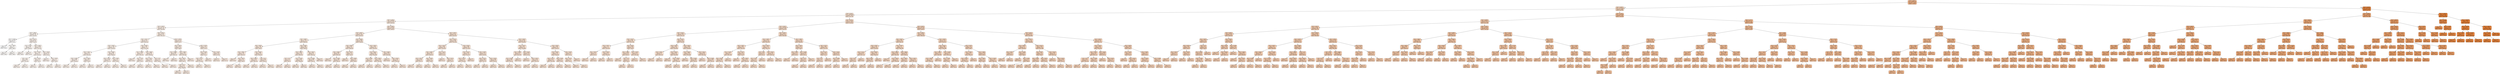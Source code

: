 digraph Tree {
node [shape=box, style="filled, rounded", color="black", fontname=helvetica] ;
edge [fontname=helvetica] ;
0 [label="X[4] <= 832.5\nmse = 58761.192\nsamples = 1470\nvalue = 791.88", fillcolor="#f0b58b"] ;
1 [label="X[4] <= 630.5\nmse = 12131.46\nsamples = 868\nvalue = 607.68", fillcolor="#f6d5bc"] ;
0 -> 1 [labeldistance=2.5, labelangle=45, headlabel="True"] ;
2 [label="X[4] <= 533.5\nmse = 2650.656\nsamples = 534\nvalue = 531.749", fillcolor="#f9e2d1"] ;
1 -> 2 ;
3 [label="X[4] <= 478.0\nmse = 938.484\nsamples = 277\nvalue = 490.661", fillcolor="#fae9dc"] ;
2 -> 3 ;
4 [label="X[4] <= 439.0\nmse = 555.719\nsamples = 76\nvalue = 450.066", fillcolor="#fcf0e7"] ;
3 -> 4 ;
5 [label="X[4] <= 398.0\nmse = 362.997\nsamples = 19\nvalue = 416.947", fillcolor="#fdf6f0"] ;
4 -> 5 ;
6 [label="X[1] <= 0.018\nmse = 130.667\nsamples = 3\nvalue = 378.0", fillcolor="#fefcfb"] ;
5 -> 6 ;
7 [label="mse = 0.0\nsamples = 1\nvalue = 362.0", fillcolor="#ffffff"] ;
6 -> 7 ;
8 [label="X[4] <= 386.0\nmse = 4.0\nsamples = 2\nvalue = 386.0", fillcolor="#fefbf8"] ;
6 -> 8 ;
9 [label="mse = 0.0\nsamples = 1\nvalue = 384.0", fillcolor="#fefbf9"] ;
8 -> 9 ;
10 [label="mse = 0.0\nsamples = 1\nvalue = 388.0", fillcolor="#fefbf8"] ;
8 -> 10 ;
11 [label="X[4] <= 417.0\nmse = 68.812\nsamples = 16\nvalue = 424.25", fillcolor="#fdf4ee"] ;
5 -> 11 ;
12 [label="X[1] <= 0.037\nmse = 5.556\nsamples = 3\nvalue = 409.667", fillcolor="#fdf7f2"] ;
11 -> 12 ;
13 [label="mse = 0.0\nsamples = 2\nvalue = 408.0", fillcolor="#fdf7f3"] ;
12 -> 13 ;
14 [label="mse = 0.0\nsamples = 1\nvalue = 413.0", fillcolor="#fdf6f1"] ;
12 -> 14 ;
15 [label="X[4] <= 428.0\nmse = 23.006\nsamples = 13\nvalue = 427.615", fillcolor="#fdf4ed"] ;
11 -> 15 ;
16 [label="X[4] <= 424.0\nmse = 4.122\nsamples = 7\nvalue = 423.857", fillcolor="#fdf4ee"] ;
15 -> 16 ;
17 [label="X[3] <= 0.0\nmse = 0.889\nsamples = 3\nvalue = 421.667", fillcolor="#fdf5ef"] ;
16 -> 17 ;
18 [label="mse = 0.0\nsamples = 1\nvalue = 423.0", fillcolor="#fdf4ee"] ;
17 -> 18 ;
19 [label="mse = 0.0\nsamples = 2\nvalue = 421.0", fillcolor="#fdf5ef"] ;
17 -> 19 ;
20 [label="X[4] <= 425.5\nmse = 0.25\nsamples = 4\nvalue = 425.5", fillcolor="#fdf4ee"] ;
16 -> 20 ;
21 [label="mse = 0.0\nsamples = 2\nvalue = 425.0", fillcolor="#fdf4ee"] ;
20 -> 21 ;
22 [label="mse = 0.0\nsamples = 2\nvalue = 426.0", fillcolor="#fdf4ee"] ;
20 -> 22 ;
23 [label="X[4] <= 432.0\nmse = 9.333\nsamples = 6\nvalue = 432.0", fillcolor="#fdf3ec"] ;
15 -> 23 ;
24 [label="mse = 0.0\nsamples = 4\nvalue = 430.0", fillcolor="#fdf3ed"] ;
23 -> 24 ;
25 [label="X[4] <= 436.0\nmse = 4.0\nsamples = 2\nvalue = 436.0", fillcolor="#fcf2eb"] ;
23 -> 25 ;
26 [label="mse = 0.0\nsamples = 1\nvalue = 434.0", fillcolor="#fcf3eb"] ;
25 -> 26 ;
27 [label="mse = 0.0\nsamples = 1\nvalue = 438.0", fillcolor="#fcf2ea"] ;
25 -> 27 ;
28 [label="X[4] <= 461.0\nmse = 132.48\nsamples = 57\nvalue = 461.105", fillcolor="#fbeee4"] ;
4 -> 28 ;
29 [label="X[4] <= 451.5\nmse = 42.321\nsamples = 27\nvalue = 450.444", fillcolor="#fcf0e7"] ;
28 -> 29 ;
30 [label="X[4] <= 446.0\nmse = 11.109\nsamples = 16\nvalue = 445.625", fillcolor="#fcf1e8"] ;
29 -> 30 ;
31 [label="X[4] <= 442.5\nmse = 3.234\nsamples = 8\nvalue = 442.625", fillcolor="#fcf1e9"] ;
30 -> 31 ;
32 [label="X[0] <= 0.003\nmse = 0.889\nsamples = 3\nvalue = 440.667", fillcolor="#fcf1ea"] ;
31 -> 32 ;
33 [label="mse = 0.0\nsamples = 2\nvalue = 440.0", fillcolor="#fcf2ea"] ;
32 -> 33 ;
34 [label="mse = 0.0\nsamples = 1\nvalue = 442.0", fillcolor="#fcf1e9"] ;
32 -> 34 ;
35 [label="X[4] <= 444.0\nmse = 0.96\nsamples = 5\nvalue = 443.8", fillcolor="#fcf1e9"] ;
31 -> 35 ;
36 [label="mse = 0.0\nsamples = 3\nvalue = 443.0", fillcolor="#fcf1e9"] ;
35 -> 36 ;
37 [label="mse = 0.0\nsamples = 2\nvalue = 445.0", fillcolor="#fcf1e9"] ;
35 -> 37 ;
38 [label="X[4] <= 448.5\nmse = 0.984\nsamples = 8\nvalue = 448.625", fillcolor="#fcf0e8"] ;
30 -> 38 ;
39 [label="X[4] <= 447.5\nmse = 0.188\nsamples = 4\nvalue = 447.75", fillcolor="#fcf0e8"] ;
38 -> 39 ;
40 [label="mse = 0.0\nsamples = 1\nvalue = 447.0", fillcolor="#fcf0e8"] ;
39 -> 40 ;
41 [label="mse = 0.0\nsamples = 3\nvalue = 448.0", fillcolor="#fcf0e8"] ;
39 -> 41 ;
42 [label="X[4] <= 449.5\nmse = 0.25\nsamples = 4\nvalue = 449.5", fillcolor="#fcf0e7"] ;
38 -> 42 ;
43 [label="mse = 0.0\nsamples = 2\nvalue = 449.0", fillcolor="#fcf0e7"] ;
42 -> 43 ;
44 [label="mse = 0.0\nsamples = 2\nvalue = 450.0", fillcolor="#fcf0e7"] ;
42 -> 44 ;
45 [label="X[4] <= 456.5\nmse = 4.793\nsamples = 11\nvalue = 457.455", fillcolor="#fcefe5"] ;
29 -> 45 ;
46 [label="X[1] <= 0.009\nmse = 1.556\nsamples = 3\nvalue = 454.333", fillcolor="#fcefe6"] ;
45 -> 46 ;
47 [label="mse = 0.0\nsamples = 1\nvalue = 456.0", fillcolor="#fcefe6"] ;
46 -> 47 ;
48 [label="X[1] <= 0.02\nmse = 0.25\nsamples = 2\nvalue = 453.5", fillcolor="#fcefe6"] ;
46 -> 48 ;
49 [label="mse = 0.0\nsamples = 1\nvalue = 453.0", fillcolor="#fcefe6"] ;
48 -> 49 ;
50 [label="mse = 0.0\nsamples = 1\nvalue = 454.0", fillcolor="#fcefe6"] ;
48 -> 50 ;
51 [label="X[4] <= 458.5\nmse = 0.984\nsamples = 8\nvalue = 458.625", fillcolor="#fceee5"] ;
45 -> 51 ;
52 [label="X[4] <= 457.5\nmse = 0.188\nsamples = 4\nvalue = 457.75", fillcolor="#fceee5"] ;
51 -> 52 ;
53 [label="mse = 0.0\nsamples = 1\nvalue = 457.0", fillcolor="#fcefe5"] ;
52 -> 53 ;
54 [label="mse = 0.0\nsamples = 3\nvalue = 458.0", fillcolor="#fceee5"] ;
52 -> 54 ;
55 [label="X[3] <= 0.0\nmse = 0.25\nsamples = 4\nvalue = 459.5", fillcolor="#fceee5"] ;
51 -> 55 ;
56 [label="mse = 0.0\nsamples = 2\nvalue = 460.0", fillcolor="#fceee4"] ;
55 -> 56 ;
57 [label="mse = 0.0\nsamples = 2\nvalue = 459.0", fillcolor="#fceee5"] ;
55 -> 57 ;
58 [label="X[4] <= 470.5\nmse = 19.277\nsamples = 30\nvalue = 470.7", fillcolor="#fbece2"] ;
28 -> 58 ;
59 [label="X[4] <= 465.0\nmse = 4.427\nsamples = 15\nvalue = 466.8", fillcolor="#fbede3"] ;
58 -> 59 ;
60 [label="X[1] <= 0.026\nmse = 0.889\nsamples = 3\nvalue = 463.333", fillcolor="#fbeee4"] ;
59 -> 60 ;
61 [label="mse = 0.0\nsamples = 1\nvalue = 462.0", fillcolor="#fbeee4"] ;
60 -> 61 ;
62 [label="mse = 0.0\nsamples = 2\nvalue = 464.0", fillcolor="#fbede3"] ;
60 -> 62 ;
63 [label="X[4] <= 469.0\nmse = 1.556\nsamples = 12\nvalue = 467.667", fillcolor="#fbede2"] ;
59 -> 63 ;
64 [label="X[4] <= 467.5\nmse = 0.56\nsamples = 10\nvalue = 467.2", fillcolor="#fbede3"] ;
63 -> 64 ;
65 [label="X[3] <= 0.0\nmse = 0.222\nsamples = 6\nvalue = 466.667", fillcolor="#fbede3"] ;
64 -> 65 ;
66 [label="mse = 0.0\nsamples = 2\nvalue = 466.0", fillcolor="#fbede3"] ;
65 -> 66 ;
67 [label="mse = 0.0\nsamples = 4\nvalue = 467.0", fillcolor="#fbede3"] ;
65 -> 67 ;
68 [label="mse = 0.0\nsamples = 4\nvalue = 468.0", fillcolor="#fbede2"] ;
64 -> 68 ;
69 [label="mse = 0.0\nsamples = 2\nvalue = 470.0", fillcolor="#fbece2"] ;
63 -> 69 ;
70 [label="X[4] <= 474.0\nmse = 3.707\nsamples = 15\nvalue = 474.6", fillcolor="#fbece1"] ;
58 -> 70 ;
71 [label="X[0] <= 0.002\nmse = 0.56\nsamples = 5\nvalue = 472.2", fillcolor="#fbece1"] ;
70 -> 71 ;
72 [label="X[4] <= 471.5\nmse = 0.222\nsamples = 3\nvalue = 471.667", fillcolor="#fbece1"] ;
71 -> 72 ;
73 [label="mse = 0.0\nsamples = 1\nvalue = 471.0", fillcolor="#fbece1"] ;
72 -> 73 ;
74 [label="mse = 0.0\nsamples = 2\nvalue = 472.0", fillcolor="#fbece1"] ;
72 -> 74 ;
75 [label="mse = 0.0\nsamples = 2\nvalue = 473.0", fillcolor="#fbece1"] ;
71 -> 75 ;
76 [label="X[4] <= 476.0\nmse = 0.96\nsamples = 10\nvalue = 475.8", fillcolor="#fbebe0"] ;
70 -> 76 ;
77 [label="mse = 0.0\nsamples = 6\nvalue = 475.0", fillcolor="#fbece0"] ;
76 -> 77 ;
78 [label="mse = 0.0\nsamples = 4\nvalue = 477.0", fillcolor="#fbebe0"] ;
76 -> 78 ;
79 [label="X[4] <= 506.5\nmse = 224.507\nsamples = 201\nvalue = 506.01", fillcolor="#fae6d8"] ;
3 -> 79 ;
80 [label="X[4] <= 493.5\nmse = 65.315\nsamples = 103\nvalue = 493.447", fillcolor="#fae8db"] ;
79 -> 80 ;
81 [label="X[4] <= 486.5\nmse = 17.513\nsamples = 53\nvalue = 486.642", fillcolor="#fbeadd"] ;
80 -> 81 ;
82 [label="X[4] <= 482.5\nmse = 2.96\nsamples = 25\nvalue = 482.6", fillcolor="#fbeade"] ;
81 -> 82 ;
83 [label="X[4] <= 480.0\nmse = 1.139\nsamples = 12\nvalue = 481.167", fillcolor="#fbeadf"] ;
82 -> 83 ;
84 [label="mse = 0.0\nsamples = 2\nvalue = 479.0", fillcolor="#fbebdf"] ;
83 -> 84 ;
85 [label="X[4] <= 481.5\nmse = 0.24\nsamples = 10\nvalue = 481.6", fillcolor="#fbeadf"] ;
83 -> 85 ;
86 [label="mse = 0.0\nsamples = 4\nvalue = 481.0", fillcolor="#fbeadf"] ;
85 -> 86 ;
87 [label="mse = 0.0\nsamples = 6\nvalue = 482.0", fillcolor="#fbeade"] ;
85 -> 87 ;
88 [label="X[4] <= 484.5\nmse = 0.994\nsamples = 13\nvalue = 483.923", fillcolor="#fbeade"] ;
82 -> 88 ;
89 [label="X[4] <= 483.5\nmse = 0.222\nsamples = 9\nvalue = 483.333", fillcolor="#fbeade"] ;
88 -> 89 ;
90 [label="mse = 0.0\nsamples = 6\nvalue = 483.0", fillcolor="#fbeade"] ;
89 -> 90 ;
91 [label="mse = 0.0\nsamples = 3\nvalue = 484.0", fillcolor="#fbeade"] ;
89 -> 91 ;
92 [label="X[3] <= 0.0\nmse = 0.188\nsamples = 4\nvalue = 485.25", fillcolor="#fbeade"] ;
88 -> 92 ;
93 [label="mse = 0.0\nsamples = 3\nvalue = 485.0", fillcolor="#fbeade"] ;
92 -> 93 ;
94 [label="mse = 0.0\nsamples = 1\nvalue = 486.0", fillcolor="#fbeadd"] ;
92 -> 94 ;
95 [label="X[4] <= 490.5\nmse = 2.902\nsamples = 28\nvalue = 490.25", fillcolor="#fae9dc"] ;
81 -> 95 ;
96 [label="X[4] <= 488.5\nmse = 1.163\nsamples = 19\nvalue = 489.316", fillcolor="#fae9dd"] ;
95 -> 96 ;
97 [label="X[3] <= 0.0\nmse = 0.24\nsamples = 5\nvalue = 487.6", fillcolor="#fbe9dd"] ;
96 -> 97 ;
98 [label="mse = 0.0\nsamples = 2\nvalue = 487.0", fillcolor="#fbe9dd"] ;
97 -> 98 ;
99 [label="mse = 0.0\nsamples = 3\nvalue = 488.0", fillcolor="#fbe9dd"] ;
97 -> 99 ;
100 [label="X[1] <= 0.035\nmse = 0.066\nsamples = 14\nvalue = 489.929", fillcolor="#fae9dc"] ;
96 -> 100 ;
101 [label="mse = 0.0\nsamples = 13\nvalue = 490.0", fillcolor="#fae9dc"] ;
100 -> 101 ;
102 [label="mse = 0.0\nsamples = 1\nvalue = 489.0", fillcolor="#fae9dd"] ;
100 -> 102 ;
103 [label="X[4] <= 492.5\nmse = 0.84\nsamples = 9\nvalue = 492.222", fillcolor="#fae9dc"] ;
95 -> 103 ;
104 [label="X[1] <= 0.028\nmse = 0.188\nsamples = 4\nvalue = 491.25", fillcolor="#fae9dc"] ;
103 -> 104 ;
105 [label="mse = 0.0\nsamples = 3\nvalue = 491.0", fillcolor="#fae9dc"] ;
104 -> 105 ;
106 [label="mse = 0.0\nsamples = 1\nvalue = 492.0", fillcolor="#fae9dc"] ;
104 -> 106 ;
107 [label="mse = 0.0\nsamples = 5\nvalue = 493.0", fillcolor="#fae8dc"] ;
103 -> 107 ;
108 [label="X[4] <= 499.5\nmse = 14.864\nsamples = 50\nvalue = 500.66", fillcolor="#fae7d9"] ;
80 -> 108 ;
109 [label="X[4] <= 496.5\nmse = 3.247\nsamples = 19\nvalue = 496.263", fillcolor="#fae8db"] ;
108 -> 109 ;
110 [label="X[4] <= 494.5\nmse = 0.469\nsamples = 9\nvalue = 494.556", fillcolor="#fae8db"] ;
109 -> 110 ;
111 [label="mse = 0.0\nsamples = 5\nvalue = 494.0", fillcolor="#fae8db"] ;
110 -> 111 ;
112 [label="X[2] <= 0.001\nmse = 0.188\nsamples = 4\nvalue = 495.25", fillcolor="#fae8db"] ;
110 -> 112 ;
113 [label="mse = 0.0\nsamples = 1\nvalue = 496.0", fillcolor="#fae8db"] ;
112 -> 113 ;
114 [label="mse = 0.0\nsamples = 3\nvalue = 495.0", fillcolor="#fae8db"] ;
112 -> 114 ;
115 [label="X[4] <= 497.5\nmse = 0.76\nsamples = 10\nvalue = 497.8", fillcolor="#fae8da"] ;
109 -> 115 ;
116 [label="mse = 0.0\nsamples = 5\nvalue = 497.0", fillcolor="#fae8da"] ;
115 -> 116 ;
117 [label="X[4] <= 498.5\nmse = 0.24\nsamples = 5\nvalue = 498.6", fillcolor="#fae7da"] ;
115 -> 117 ;
118 [label="mse = 0.0\nsamples = 2\nvalue = 498.0", fillcolor="#fae8da"] ;
117 -> 118 ;
119 [label="mse = 0.0\nsamples = 3\nvalue = 499.0", fillcolor="#fae7da"] ;
117 -> 119 ;
120 [label="X[4] <= 503.5\nmse = 2.874\nsamples = 31\nvalue = 503.355", fillcolor="#fae7d9"] ;
108 -> 120 ;
121 [label="X[4] <= 501.5\nmse = 0.809\nsamples = 16\nvalue = 501.938", fillcolor="#fae7d9"] ;
120 -> 121 ;
122 [label="X[2] <= 0.009\nmse = 0.16\nsamples = 5\nvalue = 500.8", fillcolor="#fae7d9"] ;
121 -> 122 ;
123 [label="mse = 0.0\nsamples = 4\nvalue = 501.0", fillcolor="#fae7d9"] ;
122 -> 123 ;
124 [label="mse = 0.0\nsamples = 1\nvalue = 500.0", fillcolor="#fae7da"] ;
122 -> 124 ;
125 [label="X[4] <= 502.5\nmse = 0.248\nsamples = 11\nvalue = 502.455", fillcolor="#fae7d9"] ;
121 -> 125 ;
126 [label="mse = 0.0\nsamples = 6\nvalue = 502.0", fillcolor="#fae7d9"] ;
125 -> 126 ;
127 [label="mse = 0.0\nsamples = 5\nvalue = 503.0", fillcolor="#fae7d9"] ;
125 -> 127 ;
128 [label="X[4] <= 504.5\nmse = 0.649\nsamples = 15\nvalue = 504.867", fillcolor="#fae6d8"] ;
120 -> 128 ;
129 [label="mse = 0.0\nsamples = 6\nvalue = 504.0", fillcolor="#fae7d9"] ;
128 -> 129 ;
130 [label="X[4] <= 505.5\nmse = 0.247\nsamples = 9\nvalue = 505.444", fillcolor="#fae6d8"] ;
128 -> 130 ;
131 [label="mse = 0.0\nsamples = 5\nvalue = 505.0", fillcolor="#fae6d8"] ;
130 -> 131 ;
132 [label="mse = 0.0\nsamples = 4\nvalue = 506.0", fillcolor="#fae6d8"] ;
130 -> 132 ;
133 [label="X[4] <= 520.5\nmse = 51.577\nsamples = 98\nvalue = 519.214", fillcolor="#f9e4d4"] ;
79 -> 133 ;
134 [label="X[4] <= 513.5\nmse = 13.948\nsamples = 59\nvalue = 514.136", fillcolor="#fae5d6"] ;
133 -> 134 ;
135 [label="X[4] <= 510.5\nmse = 2.936\nsamples = 26\nvalue = 510.423", fillcolor="#fae5d7"] ;
134 -> 135 ;
136 [label="X[4] <= 508.5\nmse = 0.923\nsamples = 14\nvalue = 509.071", fillcolor="#fae6d7"] ;
135 -> 136 ;
137 [label="X[4] <= 507.5\nmse = 0.188\nsamples = 4\nvalue = 507.75", fillcolor="#fae6d8"] ;
136 -> 137 ;
138 [label="mse = 0.0\nsamples = 1\nvalue = 507.0", fillcolor="#fae6d8"] ;
137 -> 138 ;
139 [label="mse = 0.0\nsamples = 3\nvalue = 508.0", fillcolor="#fae6d7"] ;
137 -> 139 ;
140 [label="X[4] <= 509.5\nmse = 0.24\nsamples = 10\nvalue = 509.6", fillcolor="#fae6d7"] ;
136 -> 140 ;
141 [label="mse = 0.0\nsamples = 4\nvalue = 509.0", fillcolor="#fae6d7"] ;
140 -> 141 ;
142 [label="mse = 0.0\nsamples = 6\nvalue = 510.0", fillcolor="#fae5d7"] ;
140 -> 142 ;
143 [label="X[4] <= 511.5\nmse = 0.667\nsamples = 12\nvalue = 512.0", fillcolor="#fae5d6"] ;
135 -> 143 ;
144 [label="mse = 0.0\nsamples = 4\nvalue = 511.0", fillcolor="#fae5d7"] ;
143 -> 144 ;
145 [label="X[4] <= 512.5\nmse = 0.25\nsamples = 8\nvalue = 512.5", fillcolor="#fae5d6"] ;
143 -> 145 ;
146 [label="mse = 0.0\nsamples = 4\nvalue = 512.0", fillcolor="#fae5d6"] ;
145 -> 146 ;
147 [label="mse = 0.0\nsamples = 4\nvalue = 513.0", fillcolor="#fae5d6"] ;
145 -> 147 ;
148 [label="X[4] <= 516.5\nmse = 3.208\nsamples = 33\nvalue = 517.061", fillcolor="#f9e4d5"] ;
134 -> 148 ;
149 [label="X[4] <= 515.5\nmse = 0.533\nsamples = 13\nvalue = 515.077", fillcolor="#fae5d6"] ;
148 -> 149 ;
150 [label="X[4] <= 514.5\nmse = 0.222\nsamples = 9\nvalue = 514.667", fillcolor="#fae5d6"] ;
149 -> 150 ;
151 [label="mse = 0.0\nsamples = 3\nvalue = 514.0", fillcolor="#fae5d6"] ;
150 -> 151 ;
152 [label="mse = 0.0\nsamples = 6\nvalue = 515.0", fillcolor="#fae5d6"] ;
150 -> 152 ;
153 [label="mse = 0.0\nsamples = 4\nvalue = 516.0", fillcolor="#fae4d5"] ;
149 -> 153 ;
154 [label="X[4] <= 518.5\nmse = 0.727\nsamples = 20\nvalue = 518.35", fillcolor="#f9e4d5"] ;
148 -> 154 ;
155 [label="X[4] <= 517.5\nmse = 0.188\nsamples = 12\nvalue = 517.75", fillcolor="#f9e4d5"] ;
154 -> 155 ;
156 [label="mse = 0.0\nsamples = 3\nvalue = 517.0", fillcolor="#f9e4d5"] ;
155 -> 156 ;
157 [label="mse = 0.0\nsamples = 9\nvalue = 518.0", fillcolor="#f9e4d5"] ;
155 -> 157 ;
158 [label="X[4] <= 519.5\nmse = 0.188\nsamples = 8\nvalue = 519.25", fillcolor="#f9e4d4"] ;
154 -> 158 ;
159 [label="mse = 0.0\nsamples = 6\nvalue = 519.0", fillcolor="#f9e4d4"] ;
158 -> 159 ;
160 [label="mse = 0.0\nsamples = 2\nvalue = 520.0", fillcolor="#f9e4d4"] ;
158 -> 160 ;
161 [label="X[4] <= 526.5\nmse = 10.451\nsamples = 39\nvalue = 526.897", fillcolor="#f9e3d2"] ;
133 -> 161 ;
162 [label="X[4] <= 523.5\nmse = 2.81\nsamples = 17\nvalue = 523.882", fillcolor="#f9e3d3"] ;
161 -> 162 ;
163 [label="X[2] <= 0.008\nmse = 0.472\nsamples = 6\nvalue = 521.833", fillcolor="#f9e3d4"] ;
162 -> 163 ;
164 [label="X[1] <= 0.022\nmse = 0.188\nsamples = 4\nvalue = 522.25", fillcolor="#f9e3d4"] ;
163 -> 164 ;
165 [label="mse = 0.0\nsamples = 3\nvalue = 522.0", fillcolor="#f9e3d4"] ;
164 -> 165 ;
166 [label="mse = 0.0\nsamples = 1\nvalue = 523.0", fillcolor="#f9e3d3"] ;
164 -> 166 ;
167 [label="mse = 0.0\nsamples = 2\nvalue = 521.0", fillcolor="#f9e4d4"] ;
163 -> 167 ;
168 [label="X[4] <= 524.5\nmse = 0.545\nsamples = 11\nvalue = 525.0", fillcolor="#f9e3d3"] ;
162 -> 168 ;
169 [label="mse = 0.0\nsamples = 3\nvalue = 524.0", fillcolor="#f9e3d3"] ;
168 -> 169 ;
170 [label="X[4] <= 525.5\nmse = 0.234\nsamples = 8\nvalue = 525.375", fillcolor="#f9e3d3"] ;
168 -> 170 ;
171 [label="mse = 0.0\nsamples = 5\nvalue = 525.0", fillcolor="#f9e3d3"] ;
170 -> 171 ;
172 [label="mse = 0.0\nsamples = 3\nvalue = 526.0", fillcolor="#f9e3d3"] ;
170 -> 172 ;
173 [label="X[4] <= 530.5\nmse = 3.903\nsamples = 22\nvalue = 529.227", fillcolor="#f9e2d2"] ;
161 -> 173 ;
174 [label="X[4] <= 528.5\nmse = 1.031\nsamples = 17\nvalue = 528.294", fillcolor="#f9e2d2"] ;
173 -> 174 ;
175 [label="X[4] <= 527.5\nmse = 0.231\nsamples = 11\nvalue = 527.636", fillcolor="#f9e2d2"] ;
174 -> 175 ;
176 [label="mse = 0.0\nsamples = 4\nvalue = 527.0", fillcolor="#f9e3d2"] ;
175 -> 176 ;
177 [label="mse = 0.0\nsamples = 7\nvalue = 528.0", fillcolor="#f9e2d2"] ;
175 -> 177 ;
178 [label="X[0] <= 0.003\nmse = 0.25\nsamples = 6\nvalue = 529.5", fillcolor="#f9e2d2"] ;
174 -> 178 ;
179 [label="mse = 0.0\nsamples = 3\nvalue = 529.0", fillcolor="#f9e2d2"] ;
178 -> 179 ;
180 [label="mse = 0.0\nsamples = 3\nvalue = 530.0", fillcolor="#f9e2d1"] ;
178 -> 180 ;
181 [label="X[4] <= 532.5\nmse = 0.64\nsamples = 5\nvalue = 532.4", fillcolor="#f9e2d1"] ;
173 -> 181 ;
182 [label="X[4] <= 531.5\nmse = 0.25\nsamples = 2\nvalue = 531.5", fillcolor="#f9e2d1"] ;
181 -> 182 ;
183 [label="mse = 0.0\nsamples = 1\nvalue = 531.0", fillcolor="#f9e2d1"] ;
182 -> 183 ;
184 [label="mse = 0.0\nsamples = 1\nvalue = 532.0", fillcolor="#f9e2d1"] ;
182 -> 184 ;
185 [label="mse = 0.0\nsamples = 3\nvalue = 533.0", fillcolor="#f9e2d1"] ;
181 -> 185 ;
186 [label="X[4] <= 575.5\nmse = 715.186\nsamples = 257\nvalue = 576.035", fillcolor="#f7dac5"] ;
2 -> 186 ;
187 [label="X[4] <= 553.5\nmse = 148.028\nsamples = 126\nvalue = 552.627", fillcolor="#f8decb"] ;
186 -> 187 ;
188 [label="X[4] <= 542.5\nmse = 32.408\nsamples = 70\nvalue = 543.143", fillcolor="#f9e0ce"] ;
187 -> 188 ;
189 [label="X[4] <= 537.5\nmse = 6.699\nsamples = 31\nvalue = 537.548", fillcolor="#f9e1cf"] ;
188 -> 189 ;
190 [label="X[4] <= 535.5\nmse = 1.19\nsamples = 17\nvalue = 535.529", fillcolor="#f9e1d0"] ;
189 -> 190 ;
191 [label="X[4] <= 534.5\nmse = 0.25\nsamples = 8\nvalue = 534.5", fillcolor="#f9e1d0"] ;
190 -> 191 ;
192 [label="mse = 0.0\nsamples = 4\nvalue = 534.0", fillcolor="#f9e1d0"] ;
191 -> 192 ;
193 [label="mse = 0.0\nsamples = 4\nvalue = 535.0", fillcolor="#f9e1d0"] ;
191 -> 193 ;
194 [label="X[4] <= 536.5\nmse = 0.247\nsamples = 9\nvalue = 536.444", fillcolor="#f9e1d0"] ;
190 -> 194 ;
195 [label="mse = 0.0\nsamples = 5\nvalue = 536.0", fillcolor="#f9e1d0"] ;
194 -> 195 ;
196 [label="mse = 0.0\nsamples = 4\nvalue = 537.0", fillcolor="#f9e1d0"] ;
194 -> 196 ;
197 [label="X[4] <= 540.5\nmse = 2.429\nsamples = 14\nvalue = 540.0", fillcolor="#f9e0cf"] ;
189 -> 197 ;
198 [label="X[4] <= 538.5\nmse = 0.438\nsamples = 8\nvalue = 538.75", fillcolor="#f9e1cf"] ;
197 -> 198 ;
199 [label="mse = 0.0\nsamples = 3\nvalue = 538.0", fillcolor="#f9e1cf"] ;
198 -> 199 ;
200 [label="X[3] <= 0.0\nmse = 0.16\nsamples = 5\nvalue = 539.2", fillcolor="#f9e0cf"] ;
198 -> 200 ;
201 [label="mse = 0.0\nsamples = 1\nvalue = 540.0", fillcolor="#f9e0cf"] ;
200 -> 201 ;
202 [label="mse = 0.0\nsamples = 4\nvalue = 539.0", fillcolor="#f9e0cf"] ;
200 -> 202 ;
203 [label="X[2] <= 0.007\nmse = 0.222\nsamples = 6\nvalue = 541.667", fillcolor="#f9e0ce"] ;
197 -> 203 ;
204 [label="mse = 0.0\nsamples = 4\nvalue = 542.0", fillcolor="#f9e0ce"] ;
203 -> 204 ;
205 [label="mse = 0.0\nsamples = 2\nvalue = 541.0", fillcolor="#f9e0cf"] ;
203 -> 205 ;
206 [label="X[4] <= 547.5\nmse = 8.191\nsamples = 39\nvalue = 547.59", fillcolor="#f8dfcd"] ;
188 -> 206 ;
207 [label="X[4] <= 544.5\nmse = 1.941\nsamples = 18\nvalue = 544.944", fillcolor="#f8dfcd"] ;
206 -> 207 ;
208 [label="X[4] <= 543.5\nmse = 0.245\nsamples = 7\nvalue = 543.429", fillcolor="#f9e0ce"] ;
207 -> 208 ;
209 [label="mse = 0.0\nsamples = 4\nvalue = 543.0", fillcolor="#f9e0ce"] ;
208 -> 209 ;
210 [label="mse = 0.0\nsamples = 3\nvalue = 544.0", fillcolor="#f9e0ce"] ;
208 -> 210 ;
211 [label="X[4] <= 545.5\nmse = 0.628\nsamples = 11\nvalue = 545.909", fillcolor="#f8dfcd"] ;
207 -> 211 ;
212 [label="mse = 0.0\nsamples = 4\nvalue = 545.0", fillcolor="#f8dfcd"] ;
211 -> 212 ;
213 [label="X[4] <= 546.5\nmse = 0.245\nsamples = 7\nvalue = 546.429", fillcolor="#f8dfcd"] ;
211 -> 213 ;
214 [label="mse = 0.0\nsamples = 4\nvalue = 546.0", fillcolor="#f8dfcd"] ;
213 -> 214 ;
215 [label="mse = 0.0\nsamples = 3\nvalue = 547.0", fillcolor="#f8dfcd"] ;
213 -> 215 ;
216 [label="X[4] <= 550.5\nmse = 2.408\nsamples = 21\nvalue = 549.857", fillcolor="#f8dfcc"] ;
206 -> 216 ;
217 [label="X[4] <= 548.5\nmse = 0.485\nsamples = 13\nvalue = 548.769", fillcolor="#f8dfcc"] ;
216 -> 217 ;
218 [label="mse = 0.0\nsamples = 5\nvalue = 548.0", fillcolor="#f8dfcd"] ;
217 -> 218 ;
219 [label="X[4] <= 549.5\nmse = 0.188\nsamples = 8\nvalue = 549.25", fillcolor="#f8dfcc"] ;
217 -> 219 ;
220 [label="mse = 0.0\nsamples = 6\nvalue = 549.0", fillcolor="#f8dfcc"] ;
219 -> 220 ;
221 [label="mse = 0.0\nsamples = 2\nvalue = 550.0", fillcolor="#f8dfcc"] ;
219 -> 221 ;
222 [label="X[4] <= 551.5\nmse = 0.484\nsamples = 8\nvalue = 551.625", fillcolor="#f8decc"] ;
216 -> 222 ;
223 [label="mse = 0.0\nsamples = 4\nvalue = 551.0", fillcolor="#f8decc"] ;
222 -> 223 ;
224 [label="X[0] <= 0.002\nmse = 0.188\nsamples = 4\nvalue = 552.25", fillcolor="#f8decb"] ;
222 -> 224 ;
225 [label="mse = 0.0\nsamples = 1\nvalue = 553.0", fillcolor="#f8decb"] ;
224 -> 225 ;
226 [label="mse = 0.0\nsamples = 3\nvalue = 552.0", fillcolor="#f8decc"] ;
224 -> 226 ;
227 [label="X[4] <= 564.5\nmse = 39.571\nsamples = 56\nvalue = 564.482", fillcolor="#f8dcc8"] ;
187 -> 227 ;
228 [label="X[4] <= 559.5\nmse = 10.31\nsamples = 28\nvalue = 559.107", fillcolor="#f8ddca"] ;
227 -> 228 ;
229 [label="X[4] <= 556.5\nmse = 2.062\nsamples = 17\nvalue = 556.765", fillcolor="#f8ddca"] ;
228 -> 229 ;
230 [label="X[1] <= 0.019\nmse = 0.49\nsamples = 7\nvalue = 555.286", fillcolor="#f8decb"] ;
229 -> 230 ;
231 [label="X[4] <= 554.5\nmse = 0.188\nsamples = 4\nvalue = 554.75", fillcolor="#f8decb"] ;
230 -> 231 ;
232 [label="mse = 0.0\nsamples = 1\nvalue = 554.0", fillcolor="#f8decb"] ;
231 -> 232 ;
233 [label="mse = 0.0\nsamples = 3\nvalue = 555.0", fillcolor="#f8decb"] ;
231 -> 233 ;
234 [label="mse = 0.0\nsamples = 3\nvalue = 556.0", fillcolor="#f8deca"] ;
230 -> 234 ;
235 [label="X[4] <= 557.5\nmse = 0.56\nsamples = 10\nvalue = 557.8", fillcolor="#f8ddca"] ;
229 -> 235 ;
236 [label="mse = 0.0\nsamples = 4\nvalue = 557.0", fillcolor="#f8ddca"] ;
235 -> 236 ;
237 [label="X[4] <= 558.5\nmse = 0.222\nsamples = 6\nvalue = 558.333", fillcolor="#f8ddca"] ;
235 -> 237 ;
238 [label="mse = 0.0\nsamples = 4\nvalue = 558.0", fillcolor="#f8ddca"] ;
237 -> 238 ;
239 [label="mse = 0.0\nsamples = 2\nvalue = 559.0", fillcolor="#f8ddca"] ;
237 -> 239 ;
240 [label="X[4] <= 562.5\nmse = 1.471\nsamples = 11\nvalue = 562.727", fillcolor="#f8dcc9"] ;
228 -> 240 ;
241 [label="X[3] <= 0.0\nmse = 0.667\nsamples = 3\nvalue = 561.0", fillcolor="#f8ddc9"] ;
240 -> 241 ;
242 [label="X[1] <= 0.01\nmse = 0.25\nsamples = 2\nvalue = 560.5", fillcolor="#f8ddc9"] ;
241 -> 242 ;
243 [label="mse = 0.0\nsamples = 1\nvalue = 561.0", fillcolor="#f8ddc9"] ;
242 -> 243 ;
244 [label="mse = 0.0\nsamples = 1\nvalue = 560.0", fillcolor="#f8ddc9"] ;
242 -> 244 ;
245 [label="mse = 0.0\nsamples = 1\nvalue = 562.0", fillcolor="#f8ddc9"] ;
241 -> 245 ;
246 [label="X[4] <= 563.5\nmse = 0.234\nsamples = 8\nvalue = 563.375", fillcolor="#f8dcc8"] ;
240 -> 246 ;
247 [label="mse = 0.0\nsamples = 5\nvalue = 563.0", fillcolor="#f8dcc9"] ;
246 -> 247 ;
248 [label="mse = 0.0\nsamples = 3\nvalue = 564.0", fillcolor="#f8dcc8"] ;
246 -> 248 ;
249 [label="X[4] <= 569.5\nmse = 11.051\nsamples = 28\nvalue = 569.857", fillcolor="#f8dbc7"] ;
227 -> 249 ;
250 [label="X[4] <= 566.5\nmse = 1.417\nsamples = 12\nvalue = 566.5", fillcolor="#f8dcc8"] ;
249 -> 250 ;
251 [label="X[4] <= 565.5\nmse = 0.25\nsamples = 6\nvalue = 565.5", fillcolor="#f8dcc8"] ;
250 -> 251 ;
252 [label="mse = 0.0\nsamples = 3\nvalue = 565.0", fillcolor="#f8dcc8"] ;
251 -> 252 ;
253 [label="mse = 0.0\nsamples = 3\nvalue = 566.0", fillcolor="#f8dcc8"] ;
251 -> 253 ;
254 [label="X[2] <= 0.004\nmse = 0.583\nsamples = 6\nvalue = 567.5", fillcolor="#f8dcc7"] ;
250 -> 254 ;
255 [label="X[3] <= 0.0\nmse = 0.25\nsamples = 2\nvalue = 568.5", fillcolor="#f8dbc7"] ;
254 -> 255 ;
256 [label="mse = 0.0\nsamples = 1\nvalue = 569.0", fillcolor="#f8dbc7"] ;
255 -> 256 ;
257 [label="mse = 0.0\nsamples = 1\nvalue = 568.0", fillcolor="#f8dbc7"] ;
255 -> 257 ;
258 [label="mse = 0.0\nsamples = 4\nvalue = 567.0", fillcolor="#f8dcc7"] ;
254 -> 258 ;
259 [label="X[4] <= 572.5\nmse = 3.484\nsamples = 16\nvalue = 572.375", fillcolor="#f8dbc6"] ;
249 -> 259 ;
260 [label="X[4] <= 571.5\nmse = 0.89\nsamples = 10\nvalue = 571.1", fillcolor="#f8dbc6"] ;
259 -> 260 ;
261 [label="X[3] <= 0.0\nmse = 0.16\nsamples = 5\nvalue = 570.2", fillcolor="#f8dbc7"] ;
260 -> 261 ;
262 [label="mse = 0.0\nsamples = 1\nvalue = 571.0", fillcolor="#f8dbc6"] ;
261 -> 262 ;
263 [label="mse = 0.0\nsamples = 4\nvalue = 570.0", fillcolor="#f8dbc7"] ;
261 -> 263 ;
264 [label="mse = 0.0\nsamples = 5\nvalue = 572.0", fillcolor="#f8dbc6"] ;
260 -> 264 ;
265 [label="X[4] <= 574.5\nmse = 0.583\nsamples = 6\nvalue = 574.5", fillcolor="#f7dac5"] ;
259 -> 265 ;
266 [label="X[1] <= 0.008\nmse = 0.25\nsamples = 2\nvalue = 573.5", fillcolor="#f7dbc6"] ;
265 -> 266 ;
267 [label="mse = 0.0\nsamples = 1\nvalue = 573.0", fillcolor="#f7dbc6"] ;
266 -> 267 ;
268 [label="mse = 0.0\nsamples = 1\nvalue = 574.0", fillcolor="#f7dac6"] ;
266 -> 268 ;
269 [label="mse = 0.0\nsamples = 4\nvalue = 575.0", fillcolor="#f7dac5"] ;
265 -> 269 ;
270 [label="X[4] <= 601.5\nmse = 226.767\nsamples = 131\nvalue = 598.55", fillcolor="#f7d6bf"] ;
186 -> 270 ;
271 [label="X[4] <= 588.5\nmse = 54.194\nsamples = 80\nvalue = 588.138", fillcolor="#f7d8c2"] ;
270 -> 271 ;
272 [label="X[4] <= 581.5\nmse = 9.391\nsamples = 41\nvalue = 581.78", fillcolor="#f7d9c3"] ;
271 -> 272 ;
273 [label="X[4] <= 578.5\nmse = 2.576\nsamples = 19\nvalue = 579.053", fillcolor="#f7dac4"] ;
272 -> 273 ;
274 [label="X[4] <= 577.5\nmse = 0.408\nsamples = 7\nvalue = 577.143", fillcolor="#f7dac5"] ;
273 -> 274 ;
275 [label="X[3] <= 0.0\nmse = 0.16\nsamples = 5\nvalue = 576.8", fillcolor="#f7dac5"] ;
274 -> 275 ;
276 [label="mse = 0.0\nsamples = 4\nvalue = 577.0", fillcolor="#f7dac5"] ;
275 -> 276 ;
277 [label="mse = 0.0\nsamples = 1\nvalue = 576.0", fillcolor="#f7dac5"] ;
275 -> 277 ;
278 [label="mse = 0.0\nsamples = 2\nvalue = 578.0", fillcolor="#f7dac4"] ;
274 -> 278 ;
279 [label="X[4] <= 580.5\nmse = 0.472\nsamples = 12\nvalue = 580.167", fillcolor="#f7d9c4"] ;
273 -> 279 ;
280 [label="X[4] <= 579.5\nmse = 0.188\nsamples = 8\nvalue = 579.75", fillcolor="#f7d9c4"] ;
279 -> 280 ;
281 [label="mse = 0.0\nsamples = 2\nvalue = 579.0", fillcolor="#f7dac4"] ;
280 -> 281 ;
282 [label="mse = 0.0\nsamples = 6\nvalue = 580.0", fillcolor="#f7d9c4"] ;
280 -> 282 ;
283 [label="mse = 0.0\nsamples = 4\nvalue = 581.0", fillcolor="#f7d9c4"] ;
279 -> 283 ;
284 [label="X[4] <= 584.5\nmse = 3.3\nsamples = 22\nvalue = 584.136", fillcolor="#f7d9c3"] ;
272 -> 284 ;
285 [label="X[4] <= 582.5\nmse = 0.638\nsamples = 14\nvalue = 582.929", fillcolor="#f7d9c3"] ;
284 -> 285 ;
286 [label="mse = 0.0\nsamples = 5\nvalue = 582.0", fillcolor="#f7d9c3"] ;
285 -> 286 ;
287 [label="X[4] <= 583.5\nmse = 0.247\nsamples = 9\nvalue = 583.444", fillcolor="#f7d9c3"] ;
285 -> 287 ;
288 [label="mse = 0.0\nsamples = 5\nvalue = 583.0", fillcolor="#f7d9c3"] ;
287 -> 288 ;
289 [label="mse = 0.0\nsamples = 4\nvalue = 584.0", fillcolor="#f7d9c3"] ;
287 -> 289 ;
290 [label="X[4] <= 586.5\nmse = 0.938\nsamples = 8\nvalue = 586.25", fillcolor="#f7d8c2"] ;
284 -> 290 ;
291 [label="X[4] <= 585.5\nmse = 0.24\nsamples = 5\nvalue = 585.6", fillcolor="#f7d8c2"] ;
290 -> 291 ;
292 [label="mse = 0.0\nsamples = 2\nvalue = 585.0", fillcolor="#f7d9c3"] ;
291 -> 292 ;
293 [label="mse = 0.0\nsamples = 3\nvalue = 586.0", fillcolor="#f7d8c2"] ;
291 -> 293 ;
294 [label="X[4] <= 587.5\nmse = 0.222\nsamples = 3\nvalue = 587.333", fillcolor="#f7d8c2"] ;
290 -> 294 ;
295 [label="mse = 0.0\nsamples = 2\nvalue = 587.0", fillcolor="#f7d8c2"] ;
294 -> 295 ;
296 [label="mse = 0.0\nsamples = 1\nvalue = 588.0", fillcolor="#f7d8c2"] ;
294 -> 296 ;
297 [label="X[4] <= 594.5\nmse = 14.147\nsamples = 39\nvalue = 594.821", fillcolor="#f7d7c0"] ;
271 -> 297 ;
298 [label="X[4] <= 591.5\nmse = 3.496\nsamples = 19\nvalue = 591.368", fillcolor="#f7d7c1"] ;
297 -> 298 ;
299 [label="X[4] <= 590.5\nmse = 0.743\nsamples = 12\nvalue = 590.083", fillcolor="#f7d8c1"] ;
298 -> 299 ;
300 [label="X[4] <= 589.5\nmse = 0.245\nsamples = 7\nvalue = 589.429", fillcolor="#f7d8c1"] ;
299 -> 300 ;
301 [label="mse = 0.0\nsamples = 4\nvalue = 589.0", fillcolor="#f7d8c2"] ;
300 -> 301 ;
302 [label="mse = 0.0\nsamples = 3\nvalue = 590.0", fillcolor="#f7d8c1"] ;
300 -> 302 ;
303 [label="mse = 0.0\nsamples = 5\nvalue = 591.0", fillcolor="#f7d8c1"] ;
299 -> 303 ;
304 [label="X[2] <= 0.004\nmse = 0.531\nsamples = 7\nvalue = 593.571", fillcolor="#f7d7c0"] ;
298 -> 304 ;
305 [label="X[2] <= 0.002\nmse = 0.25\nsamples = 2\nvalue = 592.5", fillcolor="#f7d7c1"] ;
304 -> 305 ;
306 [label="mse = 0.0\nsamples = 1\nvalue = 593.0", fillcolor="#f7d7c0"] ;
305 -> 306 ;
307 [label="mse = 0.0\nsamples = 1\nvalue = 592.0", fillcolor="#f7d7c1"] ;
305 -> 307 ;
308 [label="mse = 0.0\nsamples = 5\nvalue = 594.0", fillcolor="#f7d7c0"] ;
304 -> 308 ;
309 [label="X[4] <= 597.5\nmse = 2.19\nsamples = 20\nvalue = 598.1", fillcolor="#f7d6bf"] ;
297 -> 309 ;
310 [label="X[4] <= 596.5\nmse = 0.531\nsamples = 7\nvalue = 596.429", fillcolor="#f7d7c0"] ;
309 -> 310 ;
311 [label="X[4] <= 595.5\nmse = 0.222\nsamples = 3\nvalue = 595.667", fillcolor="#f7d7c0"] ;
310 -> 311 ;
312 [label="mse = 0.0\nsamples = 1\nvalue = 595.0", fillcolor="#f7d7c0"] ;
311 -> 312 ;
313 [label="mse = 0.0\nsamples = 2\nvalue = 596.0", fillcolor="#f7d7c0"] ;
311 -> 313 ;
314 [label="mse = 0.0\nsamples = 4\nvalue = 597.0", fillcolor="#f7d6bf"] ;
310 -> 314 ;
315 [label="X[4] <= 599.5\nmse = 0.769\nsamples = 13\nvalue = 599.0", fillcolor="#f7d6bf"] ;
309 -> 315 ;
316 [label="X[4] <= 598.5\nmse = 0.24\nsamples = 10\nvalue = 598.6", fillcolor="#f7d6bf"] ;
315 -> 316 ;
317 [label="mse = 0.0\nsamples = 4\nvalue = 598.0", fillcolor="#f7d6bf"] ;
316 -> 317 ;
318 [label="mse = 0.0\nsamples = 6\nvalue = 599.0", fillcolor="#f7d6bf"] ;
316 -> 318 ;
319 [label="X[2] <= 0.002\nmse = 0.222\nsamples = 3\nvalue = 600.333", fillcolor="#f7d6be"] ;
315 -> 319 ;
320 [label="mse = 0.0\nsamples = 1\nvalue = 601.0", fillcolor="#f6d6be"] ;
319 -> 320 ;
321 [label="mse = 0.0\nsamples = 2\nvalue = 600.0", fillcolor="#f7d6bf"] ;
319 -> 321 ;
322 [label="X[4] <= 615.5\nmse = 60.653\nsamples = 51\nvalue = 614.882", fillcolor="#f6d3bb"] ;
270 -> 322 ;
323 [label="X[4] <= 607.5\nmse = 17.167\nsamples = 28\nvalue = 608.893", fillcolor="#f6d4bc"] ;
322 -> 323 ;
324 [label="X[4] <= 604.0\nmse = 3.111\nsamples = 9\nvalue = 603.667", fillcolor="#f6d5be"] ;
323 -> 324 ;
325 [label="X[4] <= 602.5\nmse = 0.25\nsamples = 6\nvalue = 602.5", fillcolor="#f6d6be"] ;
324 -> 325 ;
326 [label="mse = 0.0\nsamples = 3\nvalue = 602.0", fillcolor="#f6d6be"] ;
325 -> 326 ;
327 [label="mse = 0.0\nsamples = 3\nvalue = 603.0", fillcolor="#f6d5be"] ;
325 -> 327 ;
328 [label="X[2] <= 0.005\nmse = 0.667\nsamples = 3\nvalue = 606.0", fillcolor="#f6d5bd"] ;
324 -> 328 ;
329 [label="mse = 0.0\nsamples = 1\nvalue = 605.0", fillcolor="#f6d5bd"] ;
328 -> 329 ;
330 [label="X[0] <= 0.001\nmse = 0.25\nsamples = 2\nvalue = 606.5", fillcolor="#f6d5bd"] ;
328 -> 330 ;
331 [label="mse = 0.0\nsamples = 1\nvalue = 607.0", fillcolor="#f6d5bd"] ;
330 -> 331 ;
332 [label="mse = 0.0\nsamples = 1\nvalue = 606.0", fillcolor="#f6d5bd"] ;
330 -> 332 ;
333 [label="X[4] <= 611.5\nmse = 4.759\nsamples = 19\nvalue = 611.368", fillcolor="#f6d4bb"] ;
323 -> 333 ;
334 [label="X[4] <= 609.5\nmse = 1.41\nsamples = 10\nvalue = 609.7", fillcolor="#f6d4bc"] ;
333 -> 334 ;
335 [label="X[4] <= 608.5\nmse = 0.24\nsamples = 5\nvalue = 608.6", fillcolor="#f6d4bc"] ;
334 -> 335 ;
336 [label="mse = 0.0\nsamples = 2\nvalue = 608.0", fillcolor="#f6d5bc"] ;
335 -> 336 ;
337 [label="mse = 0.0\nsamples = 3\nvalue = 609.0", fillcolor="#f6d4bc"] ;
335 -> 337 ;
338 [label="X[4] <= 610.5\nmse = 0.16\nsamples = 5\nvalue = 610.8", fillcolor="#f6d4bc"] ;
334 -> 338 ;
339 [label="mse = 0.0\nsamples = 1\nvalue = 610.0", fillcolor="#f6d4bc"] ;
338 -> 339 ;
340 [label="mse = 0.0\nsamples = 4\nvalue = 611.0", fillcolor="#f6d4bc"] ;
338 -> 340 ;
341 [label="X[4] <= 613.0\nmse = 1.951\nsamples = 9\nvalue = 613.222", fillcolor="#f6d4bb"] ;
333 -> 341 ;
342 [label="mse = 0.0\nsamples = 5\nvalue = 612.0", fillcolor="#f6d4bb"] ;
341 -> 342 ;
343 [label="X[4] <= 614.5\nmse = 0.188\nsamples = 4\nvalue = 614.75", fillcolor="#f6d3bb"] ;
341 -> 343 ;
344 [label="mse = 0.0\nsamples = 1\nvalue = 614.0", fillcolor="#f6d4bb"] ;
343 -> 344 ;
345 [label="mse = 0.0\nsamples = 3\nvalue = 615.0", fillcolor="#f6d3ba"] ;
343 -> 345 ;
346 [label="X[4] <= 622.5\nmse = 16.752\nsamples = 23\nvalue = 622.174", fillcolor="#f6d2b9"] ;
322 -> 346 ;
347 [label="X[4] <= 619.5\nmse = 3.976\nsamples = 13\nvalue = 619.154", fillcolor="#f6d3b9"] ;
346 -> 347 ;
348 [label="X[4] <= 617.5\nmse = 1.388\nsamples = 7\nvalue = 617.571", fillcolor="#f6d3ba"] ;
347 -> 348 ;
349 [label="X[3] <= 0.0\nmse = 0.222\nsamples = 3\nvalue = 616.333", fillcolor="#f6d3ba"] ;
348 -> 349 ;
350 [label="mse = 0.0\nsamples = 1\nvalue = 617.0", fillcolor="#f6d3ba"] ;
349 -> 350 ;
351 [label="mse = 0.0\nsamples = 2\nvalue = 616.0", fillcolor="#f6d3ba"] ;
349 -> 351 ;
352 [label="X[2] <= 0.004\nmse = 0.25\nsamples = 4\nvalue = 618.5", fillcolor="#f6d3ba"] ;
348 -> 352 ;
353 [label="mse = 0.0\nsamples = 2\nvalue = 618.0", fillcolor="#f6d3ba"] ;
352 -> 353 ;
354 [label="mse = 0.0\nsamples = 2\nvalue = 619.0", fillcolor="#f6d3b9"] ;
352 -> 354 ;
355 [label="X[4] <= 620.5\nmse = 0.667\nsamples = 6\nvalue = 621.0", fillcolor="#f6d2b9"] ;
347 -> 355 ;
356 [label="mse = 0.0\nsamples = 2\nvalue = 620.0", fillcolor="#f6d3b9"] ;
355 -> 356 ;
357 [label="X[4] <= 621.5\nmse = 0.25\nsamples = 4\nvalue = 621.5", fillcolor="#f6d2b9"] ;
355 -> 357 ;
358 [label="mse = 0.0\nsamples = 2\nvalue = 621.0", fillcolor="#f6d2b9"] ;
357 -> 358 ;
359 [label="mse = 0.0\nsamples = 2\nvalue = 622.0", fillcolor="#f6d2b9"] ;
357 -> 359 ;
360 [label="X[4] <= 626.0\nmse = 6.09\nsamples = 10\nvalue = 626.1", fillcolor="#f6d1b7"] ;
346 -> 360 ;
361 [label="X[1] <= 0.013\nmse = 0.56\nsamples = 5\nvalue = 623.8", fillcolor="#f6d2b8"] ;
360 -> 361 ;
362 [label="mse = 0.0\nsamples = 2\nvalue = 623.0", fillcolor="#f6d2b8"] ;
361 -> 362 ;
363 [label="X[4] <= 624.5\nmse = 0.222\nsamples = 3\nvalue = 624.333", fillcolor="#f6d2b8"] ;
361 -> 363 ;
364 [label="mse = 0.0\nsamples = 2\nvalue = 624.0", fillcolor="#f6d2b8"] ;
363 -> 364 ;
365 [label="mse = 0.0\nsamples = 1\nvalue = 625.0", fillcolor="#f6d2b8"] ;
363 -> 365 ;
366 [label="X[4] <= 628.5\nmse = 1.04\nsamples = 5\nvalue = 628.4", fillcolor="#f6d1b7"] ;
360 -> 366 ;
367 [label="X[0] <= 0.002\nmse = 0.222\nsamples = 3\nvalue = 627.667", fillcolor="#f6d1b7"] ;
366 -> 367 ;
368 [label="mse = 0.0\nsamples = 1\nvalue = 627.0", fillcolor="#f6d1b7"] ;
367 -> 368 ;
369 [label="mse = 0.0\nsamples = 2\nvalue = 628.0", fillcolor="#f6d1b7"] ;
367 -> 369 ;
370 [label="X[2] <= 0.004\nmse = 0.25\nsamples = 2\nvalue = 629.5", fillcolor="#f5d1b7"] ;
366 -> 370 ;
371 [label="mse = 0.0\nsamples = 1\nvalue = 630.0", fillcolor="#f5d1b6"] ;
370 -> 371 ;
372 [label="mse = 0.0\nsamples = 1\nvalue = 629.0", fillcolor="#f6d1b7"] ;
370 -> 372 ;
373 [label="X[4] <= 724.5\nmse = 3334.048\nsamples = 334\nvalue = 729.078", fillcolor="#f2c09c"] ;
1 -> 373 ;
374 [label="X[4] <= 678.5\nmse = 816.08\nsamples = 152\nvalue = 674.158", fillcolor="#f4c9aa"] ;
373 -> 374 ;
375 [label="X[4] <= 651.5\nmse = 179.95\nsamples = 89\nvalue = 652.775", fillcolor="#f5cdb0"] ;
374 -> 375 ;
376 [label="X[4] <= 640.5\nmse = 35.169\nsamples = 40\nvalue = 639.925", fillcolor="#f5cfb4"] ;
375 -> 376 ;
377 [label="X[4] <= 634.5\nmse = 4.64\nsamples = 20\nvalue = 634.4", fillcolor="#f5d0b5"] ;
376 -> 377 ;
378 [label="X[4] <= 632.5\nmse = 1.05\nsamples = 10\nvalue = 632.5", fillcolor="#f5d0b6"] ;
377 -> 378 ;
379 [label="X[4] <= 631.5\nmse = 0.24\nsamples = 5\nvalue = 631.6", fillcolor="#f5d1b6"] ;
378 -> 379 ;
380 [label="mse = 0.0\nsamples = 2\nvalue = 631.0", fillcolor="#f5d1b6"] ;
379 -> 380 ;
381 [label="mse = 0.0\nsamples = 3\nvalue = 632.0", fillcolor="#f5d0b6"] ;
379 -> 381 ;
382 [label="X[4] <= 633.5\nmse = 0.24\nsamples = 5\nvalue = 633.4", fillcolor="#f5d0b5"] ;
378 -> 382 ;
383 [label="mse = 0.0\nsamples = 3\nvalue = 633.0", fillcolor="#f5d0b6"] ;
382 -> 383 ;
384 [label="mse = 0.0\nsamples = 2\nvalue = 634.0", fillcolor="#f5d0b5"] ;
382 -> 384 ;
385 [label="X[3] <= 0.0\nmse = 1.01\nsamples = 10\nvalue = 636.3", fillcolor="#f5d0b5"] ;
377 -> 385 ;
386 [label="X[1] <= 0.029\nmse = 0.222\nsamples = 9\nvalue = 636.0", fillcolor="#f5d0b5"] ;
385 -> 386 ;
387 [label="X[0] <= 0.002\nmse = 0.109\nsamples = 8\nvalue = 636.125", fillcolor="#f5d0b5"] ;
386 -> 387 ;
388 [label="mse = 0.0\nsamples = 1\nvalue = 637.0", fillcolor="#f5d0b5"] ;
387 -> 388 ;
389 [label="mse = 0.0\nsamples = 7\nvalue = 636.0", fillcolor="#f5d0b5"] ;
387 -> 389 ;
390 [label="mse = 0.0\nsamples = 1\nvalue = 635.0", fillcolor="#f5d0b5"] ;
386 -> 390 ;
391 [label="mse = 0.0\nsamples = 1\nvalue = 639.0", fillcolor="#f5cfb4"] ;
385 -> 391 ;
392 [label="X[4] <= 645.5\nmse = 4.647\nsamples = 20\nvalue = 645.45", fillcolor="#f5ceb2"] ;
376 -> 392 ;
393 [label="X[4] <= 643.0\nmse = 1.56\nsamples = 10\nvalue = 643.8", fillcolor="#f5ceb3"] ;
392 -> 393 ;
394 [label="mse = 0.0\nsamples = 3\nvalue = 642.0", fillcolor="#f5cfb3"] ;
393 -> 394 ;
395 [label="X[4] <= 644.5\nmse = 0.245\nsamples = 7\nvalue = 644.571", fillcolor="#f5ceb2"] ;
393 -> 395 ;
396 [label="mse = 0.0\nsamples = 3\nvalue = 644.0", fillcolor="#f5ceb3"] ;
395 -> 396 ;
397 [label="mse = 0.0\nsamples = 4\nvalue = 645.0", fillcolor="#f5ceb2"] ;
395 -> 397 ;
398 [label="X[2] <= 0.002\nmse = 2.29\nsamples = 10\nvalue = 647.1", fillcolor="#f5ceb2"] ;
392 -> 398 ;
399 [label="mse = 0.0\nsamples = 1\nvalue = 651.0", fillcolor="#f5cdb1"] ;
398 -> 399 ;
400 [label="X[4] <= 646.5\nmse = 0.667\nsamples = 9\nvalue = 646.667", fillcolor="#f5ceb2"] ;
398 -> 400 ;
401 [label="mse = 0.0\nsamples = 5\nvalue = 646.0", fillcolor="#f5ceb2"] ;
400 -> 401 ;
402 [label="X[4] <= 647.5\nmse = 0.25\nsamples = 4\nvalue = 647.5", fillcolor="#f5ceb2"] ;
400 -> 402 ;
403 [label="mse = 0.0\nsamples = 2\nvalue = 647.0", fillcolor="#f5ceb2"] ;
402 -> 403 ;
404 [label="mse = 0.0\nsamples = 2\nvalue = 648.0", fillcolor="#f5ceb2"] ;
402 -> 404 ;
405 [label="X[4] <= 664.0\nmse = 53.297\nsamples = 49\nvalue = 663.265", fillcolor="#f4cbad"] ;
375 -> 405 ;
406 [label="X[4] <= 657.5\nmse = 10.241\nsamples = 27\nvalue = 657.407", fillcolor="#f4ccaf"] ;
405 -> 406 ;
407 [label="X[4] <= 654.5\nmse = 3.16\nsamples = 13\nvalue = 654.615", fillcolor="#f5cdb0"] ;
406 -> 407 ;
408 [label="X[4] <= 653.5\nmse = 0.694\nsamples = 7\nvalue = 653.143", fillcolor="#f5cdb0"] ;
407 -> 408 ;
409 [label="X[1] <= 0.008\nmse = 0.25\nsamples = 4\nvalue = 652.5", fillcolor="#f5cdb0"] ;
408 -> 409 ;
410 [label="mse = 0.0\nsamples = 2\nvalue = 653.0", fillcolor="#f5cdb0"] ;
409 -> 410 ;
411 [label="mse = 0.0\nsamples = 2\nvalue = 652.0", fillcolor="#f5cdb0"] ;
409 -> 411 ;
412 [label="mse = 0.0\nsamples = 3\nvalue = 654.0", fillcolor="#f5cdb0"] ;
408 -> 412 ;
413 [label="X[0] <= 0.002\nmse = 0.556\nsamples = 6\nvalue = 656.333", fillcolor="#f5ccaf"] ;
407 -> 413 ;
414 [label="X[1] <= 0.025\nmse = 0.222\nsamples = 3\nvalue = 655.667", fillcolor="#f5ccaf"] ;
413 -> 414 ;
415 [label="mse = 0.0\nsamples = 1\nvalue = 655.0", fillcolor="#f5ccb0"] ;
414 -> 415 ;
416 [label="mse = 0.0\nsamples = 2\nvalue = 656.0", fillcolor="#f5ccaf"] ;
414 -> 416 ;
417 [label="mse = 0.0\nsamples = 3\nvalue = 657.0", fillcolor="#f5ccaf"] ;
413 -> 417 ;
418 [label="X[4] <= 660.5\nmse = 2.857\nsamples = 14\nvalue = 660.0", fillcolor="#f4ccae"] ;
406 -> 418 ;
419 [label="X[4] <= 658.5\nmse = 0.543\nsamples = 9\nvalue = 658.889", fillcolor="#f4ccaf"] ;
418 -> 419 ;
420 [label="mse = 0.0\nsamples = 3\nvalue = 658.0", fillcolor="#f4ccaf"] ;
419 -> 420 ;
421 [label="X[4] <= 659.5\nmse = 0.222\nsamples = 6\nvalue = 659.333", fillcolor="#f4ccae"] ;
419 -> 421 ;
422 [label="mse = 0.0\nsamples = 4\nvalue = 659.0", fillcolor="#f4ccaf"] ;
421 -> 422 ;
423 [label="mse = 0.0\nsamples = 2\nvalue = 660.0", fillcolor="#f4ccae"] ;
421 -> 423 ;
424 [label="X[3] <= 0.0\nmse = 0.8\nsamples = 5\nvalue = 662.0", fillcolor="#f4cbae"] ;
418 -> 424 ;
425 [label="X[4] <= 661.5\nmse = 0.222\nsamples = 3\nvalue = 661.333", fillcolor="#f4cbae"] ;
424 -> 425 ;
426 [label="mse = 0.0\nsamples = 2\nvalue = 661.0", fillcolor="#f4cbae"] ;
425 -> 426 ;
427 [label="mse = 0.0\nsamples = 1\nvalue = 662.0", fillcolor="#f4cbae"] ;
425 -> 427 ;
428 [label="mse = 0.0\nsamples = 2\nvalue = 663.0", fillcolor="#f4cbad"] ;
424 -> 428 ;
429 [label="X[4] <= 670.5\nmse = 12.339\nsamples = 22\nvalue = 670.455", fillcolor="#f4caab"] ;
405 -> 429 ;
430 [label="X[4] <= 667.5\nmse = 2.243\nsamples = 12\nvalue = 667.583", fillcolor="#f4caac"] ;
429 -> 430 ;
431 [label="X[3] <= 0.0\nmse = 0.556\nsamples = 6\nvalue = 666.333", fillcolor="#f4cbad"] ;
430 -> 431 ;
432 [label="X[3] <= 0.0\nmse = 0.222\nsamples = 3\nvalue = 665.667", fillcolor="#f4cbad"] ;
431 -> 432 ;
433 [label="mse = 0.0\nsamples = 2\nvalue = 666.0", fillcolor="#f4cbad"] ;
432 -> 433 ;
434 [label="mse = 0.0\nsamples = 1\nvalue = 665.0", fillcolor="#f4cbad"] ;
432 -> 434 ;
435 [label="mse = 0.0\nsamples = 3\nvalue = 667.0", fillcolor="#f4caac"] ;
431 -> 435 ;
436 [label="X[4] <= 668.5\nmse = 0.806\nsamples = 6\nvalue = 668.833", fillcolor="#f4caac"] ;
430 -> 436 ;
437 [label="mse = 0.0\nsamples = 3\nvalue = 668.0", fillcolor="#f4caac"] ;
436 -> 437 ;
438 [label="X[3] <= 0.0\nmse = 0.222\nsamples = 3\nvalue = 669.667", fillcolor="#f4caac"] ;
436 -> 438 ;
439 [label="mse = 0.0\nsamples = 1\nvalue = 669.0", fillcolor="#f4caac"] ;
438 -> 439 ;
440 [label="mse = 0.0\nsamples = 2\nvalue = 670.0", fillcolor="#f4caac"] ;
438 -> 440 ;
441 [label="X[4] <= 674.0\nmse = 2.69\nsamples = 10\nvalue = 673.9", fillcolor="#f4c9ab"] ;
429 -> 441 ;
442 [label="X[4] <= 672.5\nmse = 0.64\nsamples = 5\nvalue = 672.4", fillcolor="#f4c9ab"] ;
441 -> 442 ;
443 [label="X[2] <= 0.004\nmse = 0.25\nsamples = 2\nvalue = 671.5", fillcolor="#f4caab"] ;
442 -> 443 ;
444 [label="mse = 0.0\nsamples = 1\nvalue = 671.0", fillcolor="#f4caab"] ;
443 -> 444 ;
445 [label="mse = 0.0\nsamples = 1\nvalue = 672.0", fillcolor="#f4caab"] ;
443 -> 445 ;
446 [label="mse = 0.0\nsamples = 3\nvalue = 673.0", fillcolor="#f4c9ab"] ;
442 -> 446 ;
447 [label="X[4] <= 675.5\nmse = 0.24\nsamples = 5\nvalue = 675.4", fillcolor="#f4c9aa"] ;
441 -> 447 ;
448 [label="mse = 0.0\nsamples = 3\nvalue = 675.0", fillcolor="#f4c9aa"] ;
447 -> 448 ;
449 [label="mse = 0.0\nsamples = 2\nvalue = 676.0", fillcolor="#f4c9aa"] ;
447 -> 449 ;
450 [label="X[4] <= 702.5\nmse = 156.359\nsamples = 63\nvalue = 704.365", fillcolor="#f3c4a2"] ;
374 -> 450 ;
451 [label="X[4] <= 689.5\nmse = 39.111\nsamples = 27\nvalue = 691.667", fillcolor="#f3c6a6"] ;
450 -> 451 ;
452 [label="X[4] <= 684.5\nmse = 2.691\nsamples = 9\nvalue = 683.556", fillcolor="#f4c8a8"] ;
451 -> 452 ;
453 [label="X[4] <= 682.5\nmse = 0.98\nsamples = 7\nvalue = 682.857", fillcolor="#f4c8a8"] ;
452 -> 453 ;
454 [label="X[2] <= 0.006\nmse = 0.25\nsamples = 2\nvalue = 681.5", fillcolor="#f4c8a8"] ;
453 -> 454 ;
455 [label="mse = 0.0\nsamples = 1\nvalue = 681.0", fillcolor="#f4c8a9"] ;
454 -> 455 ;
456 [label="mse = 0.0\nsamples = 1\nvalue = 682.0", fillcolor="#f4c8a8"] ;
454 -> 456 ;
457 [label="X[4] <= 683.5\nmse = 0.24\nsamples = 5\nvalue = 683.4", fillcolor="#f4c8a8"] ;
453 -> 457 ;
458 [label="mse = 0.0\nsamples = 3\nvalue = 683.0", fillcolor="#f4c8a8"] ;
457 -> 458 ;
459 [label="mse = 0.0\nsamples = 2\nvalue = 684.0", fillcolor="#f4c7a8"] ;
457 -> 459 ;
460 [label="X[0] <= 0.002\nmse = 1.0\nsamples = 2\nvalue = 686.0", fillcolor="#f3c7a7"] ;
452 -> 460 ;
461 [label="mse = 0.0\nsamples = 1\nvalue = 687.0", fillcolor="#f3c7a7"] ;
460 -> 461 ;
462 [label="mse = 0.0\nsamples = 1\nvalue = 685.0", fillcolor="#f4c7a8"] ;
460 -> 462 ;
463 [label="X[4] <= 695.5\nmse = 7.978\nsamples = 18\nvalue = 695.722", fillcolor="#f3c5a5"] ;
451 -> 463 ;
464 [label="X[4] <= 693.5\nmse = 1.333\nsamples = 9\nvalue = 693.333", fillcolor="#f3c6a5"] ;
463 -> 464 ;
465 [label="X[4] <= 692.5\nmse = 0.24\nsamples = 5\nvalue = 692.4", fillcolor="#f3c6a6"] ;
464 -> 465 ;
466 [label="mse = 0.0\nsamples = 3\nvalue = 692.0", fillcolor="#f3c6a6"] ;
465 -> 466 ;
467 [label="mse = 0.0\nsamples = 2\nvalue = 693.0", fillcolor="#f3c6a5"] ;
465 -> 467 ;
468 [label="X[4] <= 694.5\nmse = 0.25\nsamples = 4\nvalue = 694.5", fillcolor="#f3c6a5"] ;
464 -> 468 ;
469 [label="mse = 0.0\nsamples = 2\nvalue = 694.0", fillcolor="#f3c6a5"] ;
468 -> 469 ;
470 [label="mse = 0.0\nsamples = 2\nvalue = 695.0", fillcolor="#f3c6a5"] ;
468 -> 470 ;
471 [label="X[4] <= 698.0\nmse = 3.21\nsamples = 9\nvalue = 698.111", fillcolor="#f3c5a4"] ;
463 -> 471 ;
472 [label="X[4] <= 696.5\nmse = 0.24\nsamples = 5\nvalue = 696.6", fillcolor="#f3c5a4"] ;
471 -> 472 ;
473 [label="mse = 0.0\nsamples = 2\nvalue = 696.0", fillcolor="#f3c5a5"] ;
472 -> 473 ;
474 [label="mse = 0.0\nsamples = 3\nvalue = 697.0", fillcolor="#f3c5a4"] ;
472 -> 474 ;
475 [label="X[0] <= 0.002\nmse = 0.5\nsamples = 4\nvalue = 700.0", fillcolor="#f3c5a3"] ;
471 -> 475 ;
476 [label="X[4] <= 699.5\nmse = 0.222\nsamples = 3\nvalue = 699.667", fillcolor="#f3c5a4"] ;
475 -> 476 ;
477 [label="mse = 0.0\nsamples = 1\nvalue = 699.0", fillcolor="#f3c5a4"] ;
476 -> 477 ;
478 [label="mse = 0.0\nsamples = 2\nvalue = 700.0", fillcolor="#f3c5a3"] ;
476 -> 478 ;
479 [label="mse = 0.0\nsamples = 1\nvalue = 701.0", fillcolor="#f3c5a3"] ;
475 -> 479 ;
480 [label="X[4] <= 713.5\nmse = 32.654\nsamples = 36\nvalue = 713.889", fillcolor="#f2c2a0"] ;
450 -> 480 ;
481 [label="X[4] <= 708.0\nmse = 8.734\nsamples = 16\nvalue = 708.375", fillcolor="#f3c3a1"] ;
480 -> 481 ;
482 [label="X[4] <= 706.0\nmse = 1.139\nsamples = 6\nvalue = 704.833", fillcolor="#f3c4a2"] ;
481 -> 482 ;
483 [label="X[4] <= 704.5\nmse = 0.24\nsamples = 5\nvalue = 704.4", fillcolor="#f3c4a2"] ;
482 -> 483 ;
484 [label="mse = 0.0\nsamples = 3\nvalue = 704.0", fillcolor="#f3c4a2"] ;
483 -> 484 ;
485 [label="mse = 0.0\nsamples = 2\nvalue = 705.0", fillcolor="#f3c4a2"] ;
483 -> 485 ;
486 [label="mse = 0.0\nsamples = 1\nvalue = 707.0", fillcolor="#f3c4a2"] ;
482 -> 486 ;
487 [label="X[4] <= 710.5\nmse = 1.25\nsamples = 10\nvalue = 710.5", fillcolor="#f3c3a1"] ;
481 -> 487 ;
488 [label="X[4] <= 709.5\nmse = 0.24\nsamples = 5\nvalue = 709.6", fillcolor="#f3c3a1"] ;
487 -> 488 ;
489 [label="mse = 0.0\nsamples = 2\nvalue = 709.0", fillcolor="#f3c3a1"] ;
488 -> 489 ;
490 [label="mse = 0.0\nsamples = 3\nvalue = 710.0", fillcolor="#f3c3a1"] ;
488 -> 490 ;
491 [label="X[4] <= 712.0\nmse = 0.64\nsamples = 5\nvalue = 711.4", fillcolor="#f3c3a0"] ;
487 -> 491 ;
492 [label="mse = 0.0\nsamples = 4\nvalue = 711.0", fillcolor="#f3c3a0"] ;
491 -> 492 ;
493 [label="mse = 0.0\nsamples = 1\nvalue = 713.0", fillcolor="#f3c2a0"] ;
491 -> 493 ;
494 [label="X[4] <= 717.5\nmse = 8.01\nsamples = 20\nvalue = 718.3", fillcolor="#f2c29e"] ;
480 -> 494 ;
495 [label="X[4] <= 715.5\nmse = 1.484\nsamples = 8\nvalue = 715.375", fillcolor="#f2c29f"] ;
494 -> 495 ;
496 [label="X[3] <= 0.0\nmse = 0.188\nsamples = 4\nvalue = 714.25", fillcolor="#f2c2a0"] ;
495 -> 496 ;
497 [label="mse = 0.0\nsamples = 3\nvalue = 714.0", fillcolor="#f2c2a0"] ;
496 -> 497 ;
498 [label="mse = 0.0\nsamples = 1\nvalue = 715.0", fillcolor="#f2c29f"] ;
496 -> 498 ;
499 [label="X[4] <= 716.5\nmse = 0.25\nsamples = 4\nvalue = 716.5", fillcolor="#f2c29f"] ;
495 -> 499 ;
500 [label="mse = 0.0\nsamples = 2\nvalue = 716.0", fillcolor="#f2c29f"] ;
499 -> 500 ;
501 [label="mse = 0.0\nsamples = 2\nvalue = 717.0", fillcolor="#f2c29f"] ;
499 -> 501 ;
502 [label="X[4] <= 722.0\nmse = 2.854\nsamples = 12\nvalue = 720.25", fillcolor="#f2c19e"] ;
494 -> 502 ;
503 [label="X[4] <= 719.5\nmse = 0.84\nsamples = 10\nvalue = 719.6", fillcolor="#f2c19e"] ;
502 -> 503 ;
504 [label="X[1] <= 0.018\nmse = 0.16\nsamples = 5\nvalue = 718.8", fillcolor="#f2c19e"] ;
503 -> 504 ;
505 [label="mse = 0.0\nsamples = 4\nvalue = 719.0", fillcolor="#f2c19e"] ;
504 -> 505 ;
506 [label="mse = 0.0\nsamples = 1\nvalue = 718.0", fillcolor="#f2c29f"] ;
504 -> 506 ;
507 [label="X[4] <= 720.5\nmse = 0.24\nsamples = 5\nvalue = 720.4", fillcolor="#f2c19e"] ;
503 -> 507 ;
508 [label="mse = 0.0\nsamples = 3\nvalue = 720.0", fillcolor="#f2c19e"] ;
507 -> 508 ;
509 [label="mse = 0.0\nsamples = 2\nvalue = 721.0", fillcolor="#f2c19e"] ;
507 -> 509 ;
510 [label="X[4] <= 723.5\nmse = 0.25\nsamples = 2\nvalue = 723.5", fillcolor="#f2c19d"] ;
502 -> 510 ;
511 [label="mse = 0.0\nsamples = 1\nvalue = 723.0", fillcolor="#f2c19d"] ;
510 -> 511 ;
512 [label="mse = 0.0\nsamples = 1\nvalue = 724.0", fillcolor="#f2c19d"] ;
510 -> 512 ;
513 [label="X[4] <= 777.5\nmse = 814.14\nsamples = 182\nvalue = 774.945", fillcolor="#f0b88f"] ;
373 -> 513 ;
514 [label="X[4] <= 752.5\nmse = 225.65\nsamples = 100\nvalue = 752.99", fillcolor="#f1bc95"] ;
513 -> 514 ;
515 [label="X[4] <= 739.5\nmse = 63.371\nsamples = 48\nvalue = 739.438", fillcolor="#f2be99"] ;
514 -> 515 ;
516 [label="X[4] <= 733.0\nmse = 21.79\nsamples = 24\nvalue = 732.708", fillcolor="#f2bf9b"] ;
515 -> 516 ;
517 [label="X[4] <= 729.5\nmse = 5.25\nsamples = 12\nvalue = 728.5", fillcolor="#f2c09c"] ;
516 -> 517 ;
518 [label="X[4] <= 726.0\nmse = 1.859\nsamples = 8\nvalue = 727.125", fillcolor="#f2c09c"] ;
517 -> 518 ;
519 [label="mse = 0.0\nsamples = 2\nvalue = 725.0", fillcolor="#f2c09d"] ;
518 -> 519 ;
520 [label="X[1] <= 0.021\nmse = 0.472\nsamples = 6\nvalue = 727.833", fillcolor="#f2c09c"] ;
518 -> 520 ;
521 [label="X[0] <= 0.002\nmse = 0.188\nsamples = 4\nvalue = 728.25", fillcolor="#f2c09c"] ;
520 -> 521 ;
522 [label="mse = 0.0\nsamples = 3\nvalue = 728.0", fillcolor="#f2c09c"] ;
521 -> 522 ;
523 [label="mse = 0.0\nsamples = 1\nvalue = 729.0", fillcolor="#f2c09c"] ;
521 -> 523 ;
524 [label="mse = 0.0\nsamples = 2\nvalue = 727.0", fillcolor="#f2c09c"] ;
520 -> 524 ;
525 [label="X[2] <= 0.008\nmse = 0.688\nsamples = 4\nvalue = 731.25", fillcolor="#f2bf9b"] ;
517 -> 525 ;
526 [label="mse = 0.0\nsamples = 2\nvalue = 732.0", fillcolor="#f2bf9b"] ;
525 -> 526 ;
527 [label="X[1] <= 0.014\nmse = 0.25\nsamples = 2\nvalue = 730.5", fillcolor="#f2bf9b"] ;
525 -> 527 ;
528 [label="mse = 0.0\nsamples = 1\nvalue = 730.0", fillcolor="#f2c09b"] ;
527 -> 528 ;
529 [label="mse = 0.0\nsamples = 1\nvalue = 731.0", fillcolor="#f2bf9b"] ;
527 -> 529 ;
530 [label="X[4] <= 736.5\nmse = 2.91\nsamples = 12\nvalue = 736.917", fillcolor="#f2be99"] ;
516 -> 530 ;
531 [label="X[4] <= 734.5\nmse = 0.688\nsamples = 4\nvalue = 734.75", fillcolor="#f2bf9a"] ;
530 -> 531 ;
532 [label="mse = 0.0\nsamples = 2\nvalue = 734.0", fillcolor="#f2bf9a"] ;
531 -> 532 ;
533 [label="X[1] <= 0.005\nmse = 0.25\nsamples = 2\nvalue = 735.5", fillcolor="#f2bf9a"] ;
531 -> 533 ;
534 [label="mse = 0.0\nsamples = 1\nvalue = 735.0", fillcolor="#f2bf9a"] ;
533 -> 534 ;
535 [label="mse = 0.0\nsamples = 1\nvalue = 736.0", fillcolor="#f2bf9a"] ;
533 -> 535 ;
536 [label="X[4] <= 737.5\nmse = 0.5\nsamples = 8\nvalue = 738.0", fillcolor="#f2be99"] ;
530 -> 536 ;
537 [label="mse = 0.0\nsamples = 2\nvalue = 737.0", fillcolor="#f2be99"] ;
536 -> 537 ;
538 [label="X[4] <= 738.5\nmse = 0.222\nsamples = 6\nvalue = 738.333", fillcolor="#f2be99"] ;
536 -> 538 ;
539 [label="mse = 0.0\nsamples = 4\nvalue = 738.0", fillcolor="#f2be99"] ;
538 -> 539 ;
540 [label="mse = 0.0\nsamples = 2\nvalue = 739.0", fillcolor="#f2be99"] ;
538 -> 540 ;
541 [label="X[4] <= 746.5\nmse = 14.389\nsamples = 24\nvalue = 746.167", fillcolor="#f1bd97"] ;
515 -> 541 ;
542 [label="X[4] <= 742.5\nmse = 3.306\nsamples = 12\nvalue = 742.833", fillcolor="#f1bd98"] ;
541 -> 542 ;
543 [label="X[1] <= 0.015\nmse = 0.8\nsamples = 5\nvalue = 741.0", fillcolor="#f2be98"] ;
542 -> 543 ;
544 [label="X[1] <= 0.003\nmse = 0.222\nsamples = 3\nvalue = 740.333", fillcolor="#f2be99"] ;
543 -> 544 ;
545 [label="mse = 0.0\nsamples = 1\nvalue = 741.0", fillcolor="#f2be98"] ;
544 -> 545 ;
546 [label="mse = 0.0\nsamples = 2\nvalue = 740.0", fillcolor="#f2be99"] ;
544 -> 546 ;
547 [label="mse = 0.0\nsamples = 2\nvalue = 742.0", fillcolor="#f1be98"] ;
543 -> 547 ;
548 [label="X[4] <= 744.5\nmse = 0.98\nsamples = 7\nvalue = 744.143", fillcolor="#f1bd97"] ;
542 -> 548 ;
549 [label="X[4] <= 743.5\nmse = 0.24\nsamples = 5\nvalue = 743.6", fillcolor="#f1bd98"] ;
548 -> 549 ;
550 [label="mse = 0.0\nsamples = 2\nvalue = 743.0", fillcolor="#f1bd98"] ;
549 -> 550 ;
551 [label="mse = 0.0\nsamples = 3\nvalue = 744.0", fillcolor="#f1bd98"] ;
549 -> 551 ;
552 [label="X[3] <= 0.0\nmse = 0.25\nsamples = 2\nvalue = 745.5", fillcolor="#f1bd97"] ;
548 -> 552 ;
553 [label="mse = 0.0\nsamples = 1\nvalue = 746.0", fillcolor="#f1bd97"] ;
552 -> 553 ;
554 [label="mse = 0.0\nsamples = 1\nvalue = 745.0", fillcolor="#f1bd97"] ;
552 -> 554 ;
555 [label="X[4] <= 749.5\nmse = 3.25\nsamples = 12\nvalue = 749.5", fillcolor="#f1bc96"] ;
541 -> 555 ;
556 [label="X[4] <= 748.5\nmse = 0.694\nsamples = 7\nvalue = 748.143", fillcolor="#f1bc96"] ;
555 -> 556 ;
557 [label="X[4] <= 747.5\nmse = 0.25\nsamples = 4\nvalue = 747.5", fillcolor="#f1bd97"] ;
556 -> 557 ;
558 [label="mse = 0.0\nsamples = 2\nvalue = 747.0", fillcolor="#f1bd97"] ;
557 -> 558 ;
559 [label="mse = 0.0\nsamples = 2\nvalue = 748.0", fillcolor="#f1bc96"] ;
557 -> 559 ;
560 [label="mse = 0.0\nsamples = 3\nvalue = 749.0", fillcolor="#f1bc96"] ;
556 -> 560 ;
561 [label="X[2] <= 0.006\nmse = 0.64\nsamples = 5\nvalue = 751.4", fillcolor="#f1bc96"] ;
555 -> 561 ;
562 [label="mse = 0.0\nsamples = 3\nvalue = 752.0", fillcolor="#f1bc95"] ;
561 -> 562 ;
563 [label="X[0] <= 0.002\nmse = 0.25\nsamples = 2\nvalue = 750.5", fillcolor="#f1bc96"] ;
561 -> 563 ;
564 [label="mse = 0.0\nsamples = 1\nvalue = 751.0", fillcolor="#f1bc96"] ;
563 -> 564 ;
565 [label="mse = 0.0\nsamples = 1\nvalue = 750.0", fillcolor="#f1bc96"] ;
563 -> 565 ;
566 [label="X[4] <= 766.0\nmse = 49.404\nsamples = 52\nvalue = 765.5", fillcolor="#f1b992"] ;
514 -> 566 ;
567 [label="X[4] <= 760.0\nmse = 15.427\nsamples = 27\nvalue = 759.593", fillcolor="#f1ba93"] ;
566 -> 567 ;
568 [label="X[4] <= 757.0\nmse = 4.454\nsamples = 14\nvalue = 756.214", fillcolor="#f1bb94"] ;
567 -> 568 ;
569 [label="X[4] <= 754.5\nmse = 0.75\nsamples = 8\nvalue = 754.5", fillcolor="#f1bb95"] ;
568 -> 569 ;
570 [label="X[3] <= 0.0\nmse = 0.188\nsamples = 4\nvalue = 753.75", fillcolor="#f1bb95"] ;
569 -> 570 ;
571 [label="mse = 0.0\nsamples = 3\nvalue = 754.0", fillcolor="#f1bb95"] ;
570 -> 571 ;
572 [label="mse = 0.0\nsamples = 1\nvalue = 753.0", fillcolor="#f1bc95"] ;
570 -> 572 ;
573 [label="X[4] <= 755.5\nmse = 0.188\nsamples = 4\nvalue = 755.25", fillcolor="#f1bb94"] ;
569 -> 573 ;
574 [label="mse = 0.0\nsamples = 3\nvalue = 755.0", fillcolor="#f1bb95"] ;
573 -> 574 ;
575 [label="mse = 0.0\nsamples = 1\nvalue = 756.0", fillcolor="#f1bb94"] ;
573 -> 575 ;
576 [label="X[4] <= 758.5\nmse = 0.25\nsamples = 6\nvalue = 758.5", fillcolor="#f1bb94"] ;
568 -> 576 ;
577 [label="mse = 0.0\nsamples = 3\nvalue = 758.0", fillcolor="#f1bb94"] ;
576 -> 577 ;
578 [label="mse = 0.0\nsamples = 3\nvalue = 759.0", fillcolor="#f1bb93"] ;
576 -> 578 ;
579 [label="X[4] <= 762.5\nmse = 1.716\nsamples = 13\nvalue = 763.231", fillcolor="#f1ba92"] ;
567 -> 579 ;
580 [label="X[4] <= 761.5\nmse = 0.25\nsamples = 4\nvalue = 761.5", fillcolor="#f1ba93"] ;
579 -> 580 ;
581 [label="mse = 0.0\nsamples = 2\nvalue = 761.0", fillcolor="#f1ba93"] ;
580 -> 581 ;
582 [label="mse = 0.0\nsamples = 2\nvalue = 762.0", fillcolor="#f1ba93"] ;
580 -> 582 ;
583 [label="X[1] <= 0.024\nmse = 0.444\nsamples = 9\nvalue = 764.0", fillcolor="#f1ba92"] ;
579 -> 583 ;
584 [label="X[4] <= 764.5\nmse = 0.204\nsamples = 7\nvalue = 764.286", fillcolor="#f1ba92"] ;
583 -> 584 ;
585 [label="mse = 0.0\nsamples = 5\nvalue = 764.0", fillcolor="#f1ba92"] ;
584 -> 585 ;
586 [label="mse = 0.0\nsamples = 2\nvalue = 765.0", fillcolor="#f1ba92"] ;
584 -> 586 ;
587 [label="mse = 0.0\nsamples = 2\nvalue = 763.0", fillcolor="#f1ba92"] ;
583 -> 587 ;
588 [label="X[4] <= 771.5\nmse = 7.706\nsamples = 25\nvalue = 771.88", fillcolor="#f0b890"] ;
566 -> 588 ;
589 [label="X[4] <= 768.5\nmse = 1.16\nsamples = 10\nvalue = 768.8", fillcolor="#f1b991"] ;
588 -> 589 ;
590 [label="X[3] <= 0.0\nmse = 0.188\nsamples = 4\nvalue = 767.75", fillcolor="#f1b991"] ;
589 -> 590 ;
591 [label="mse = 0.0\nsamples = 3\nvalue = 768.0", fillcolor="#f1b991"] ;
590 -> 591 ;
592 [label="mse = 0.0\nsamples = 1\nvalue = 767.0", fillcolor="#f1b991"] ;
590 -> 592 ;
593 [label="X[4] <= 769.5\nmse = 0.583\nsamples = 6\nvalue = 769.5", fillcolor="#f1b991"] ;
589 -> 593 ;
594 [label="mse = 0.0\nsamples = 4\nvalue = 769.0", fillcolor="#f1b991"] ;
593 -> 594 ;
595 [label="X[2] <= 0.005\nmse = 0.25\nsamples = 2\nvalue = 770.5", fillcolor="#f0b990"] ;
593 -> 595 ;
596 [label="mse = 0.0\nsamples = 1\nvalue = 770.0", fillcolor="#f0b990"] ;
595 -> 596 ;
597 [label="mse = 0.0\nsamples = 1\nvalue = 771.0", fillcolor="#f0b990"] ;
595 -> 597 ;
598 [label="X[4] <= 774.5\nmse = 1.529\nsamples = 15\nvalue = 773.933", fillcolor="#f0b88f"] ;
588 -> 598 ;
599 [label="X[4] <= 773.5\nmse = 0.595\nsamples = 11\nvalue = 773.364", fillcolor="#f0b890"] ;
598 -> 599 ;
600 [label="X[2] <= 0.003\nmse = 0.24\nsamples = 5\nvalue = 772.6", fillcolor="#f0b890"] ;
599 -> 600 ;
601 [label="mse = 0.0\nsamples = 2\nvalue = 772.0", fillcolor="#f0b890"] ;
600 -> 601 ;
602 [label="mse = 0.0\nsamples = 3\nvalue = 773.0", fillcolor="#f0b890"] ;
600 -> 602 ;
603 [label="mse = 0.0\nsamples = 6\nvalue = 774.0", fillcolor="#f0b88f"] ;
599 -> 603 ;
604 [label="X[4] <= 776.0\nmse = 0.75\nsamples = 4\nvalue = 775.5", fillcolor="#f0b88f"] ;
598 -> 604 ;
605 [label="mse = 0.0\nsamples = 3\nvalue = 775.0", fillcolor="#f0b88f"] ;
604 -> 605 ;
606 [label="mse = 0.0\nsamples = 1\nvalue = 777.0", fillcolor="#f0b78f"] ;
604 -> 606 ;
607 [label="X[4] <= 803.5\nmse = 227.104\nsamples = 82\nvalue = 801.72", fillcolor="#efb388"] ;
513 -> 607 ;
608 [label="X[4] <= 792.0\nmse = 48.492\nsamples = 47\nvalue = 790.383", fillcolor="#f0b58b"] ;
607 -> 608 ;
609 [label="X[4] <= 787.5\nmse = 17.232\nsamples = 30\nvalue = 785.967", fillcolor="#f0b68c"] ;
608 -> 609 ;
610 [label="X[4] <= 782.5\nmse = 6.298\nsamples = 17\nvalue = 782.765", fillcolor="#f0b68d"] ;
609 -> 610 ;
611 [label="X[4] <= 779.5\nmse = 1.484\nsamples = 8\nvalue = 780.375", fillcolor="#f0b78e"] ;
610 -> 611 ;
612 [label="X[0] <= 0.002\nmse = 0.25\nsamples = 2\nvalue = 778.5", fillcolor="#f0b78e"] ;
611 -> 612 ;
613 [label="mse = 0.0\nsamples = 1\nvalue = 779.0", fillcolor="#f0b78e"] ;
612 -> 613 ;
614 [label="mse = 0.0\nsamples = 1\nvalue = 778.0", fillcolor="#f0b78e"] ;
612 -> 614 ;
615 [label="X[4] <= 780.5\nmse = 0.333\nsamples = 6\nvalue = 781.0", fillcolor="#f0b78e"] ;
611 -> 615 ;
616 [label="mse = 0.0\nsamples = 1\nvalue = 780.0", fillcolor="#f0b78e"] ;
615 -> 616 ;
617 [label="X[1] <= 0.023\nmse = 0.16\nsamples = 5\nvalue = 781.2", fillcolor="#f0b78d"] ;
615 -> 617 ;
618 [label="mse = 0.0\nsamples = 4\nvalue = 781.0", fillcolor="#f0b78e"] ;
617 -> 618 ;
619 [label="mse = 0.0\nsamples = 1\nvalue = 782.0", fillcolor="#f0b78d"] ;
617 -> 619 ;
620 [label="X[4] <= 784.5\nmse = 0.988\nsamples = 9\nvalue = 784.889", fillcolor="#f0b68c"] ;
610 -> 620 ;
621 [label="X[2] <= 0.001\nmse = 0.222\nsamples = 3\nvalue = 783.667", fillcolor="#f0b68d"] ;
620 -> 621 ;
622 [label="mse = 0.0\nsamples = 1\nvalue = 783.0", fillcolor="#f0b68d"] ;
621 -> 622 ;
623 [label="mse = 0.0\nsamples = 2\nvalue = 784.0", fillcolor="#f0b68d"] ;
621 -> 623 ;
624 [label="X[4] <= 785.5\nmse = 0.25\nsamples = 6\nvalue = 785.5", fillcolor="#f0b68c"] ;
620 -> 624 ;
625 [label="mse = 0.0\nsamples = 3\nvalue = 785.0", fillcolor="#f0b68c"] ;
624 -> 625 ;
626 [label="mse = 0.0\nsamples = 3\nvalue = 786.0", fillcolor="#f0b68c"] ;
624 -> 626 ;
627 [label="X[4] <= 790.5\nmse = 0.592\nsamples = 13\nvalue = 790.154", fillcolor="#f0b58b"] ;
609 -> 627 ;
628 [label="X[4] <= 789.5\nmse = 0.234\nsamples = 8\nvalue = 789.625", fillcolor="#f0b58b"] ;
627 -> 628 ;
629 [label="mse = 0.0\nsamples = 3\nvalue = 789.0", fillcolor="#f0b58b"] ;
628 -> 629 ;
630 [label="mse = 0.0\nsamples = 5\nvalue = 790.0", fillcolor="#f0b58b"] ;
628 -> 630 ;
631 [label="mse = 0.0\nsamples = 5\nvalue = 791.0", fillcolor="#f0b58b"] ;
627 -> 631 ;
632 [label="X[4] <= 798.0\nmse = 8.498\nsamples = 17\nvalue = 798.176", fillcolor="#efb489"] ;
608 -> 632 ;
633 [label="X[4] <= 794.5\nmse = 1.429\nsamples = 7\nvalue = 795.0", fillcolor="#f0b48a"] ;
632 -> 633 ;
634 [label="X[3] <= 0.0\nmse = 0.25\nsamples = 2\nvalue = 793.5", fillcolor="#f0b58a"] ;
633 -> 634 ;
635 [label="mse = 0.0\nsamples = 1\nvalue = 793.0", fillcolor="#f0b58a"] ;
634 -> 635 ;
636 [label="mse = 0.0\nsamples = 1\nvalue = 794.0", fillcolor="#f0b58a"] ;
634 -> 636 ;
637 [label="X[1] <= 0.019\nmse = 0.64\nsamples = 5\nvalue = 795.6", fillcolor="#f0b48a"] ;
633 -> 637 ;
638 [label="X[2] <= 0.007\nmse = 0.25\nsamples = 2\nvalue = 796.5", fillcolor="#f0b489"] ;
637 -> 638 ;
639 [label="mse = 0.0\nsamples = 1\nvalue = 796.0", fillcolor="#f0b489"] ;
638 -> 639 ;
640 [label="mse = 0.0\nsamples = 1\nvalue = 797.0", fillcolor="#f0b489"] ;
638 -> 640 ;
641 [label="mse = 0.0\nsamples = 3\nvalue = 795.0", fillcolor="#f0b48a"] ;
637 -> 641 ;
642 [label="X[4] <= 800.5\nmse = 1.44\nsamples = 10\nvalue = 800.4", fillcolor="#efb388"] ;
632 -> 642 ;
643 [label="X[4] <= 799.5\nmse = 0.25\nsamples = 6\nvalue = 799.5", fillcolor="#efb488"] ;
642 -> 643 ;
644 [label="mse = 0.0\nsamples = 3\nvalue = 799.0", fillcolor="#efb489"] ;
643 -> 644 ;
645 [label="mse = 0.0\nsamples = 3\nvalue = 800.0", fillcolor="#efb488"] ;
643 -> 645 ;
646 [label="X[1] <= 0.017\nmse = 0.188\nsamples = 4\nvalue = 801.75", fillcolor="#efb388"] ;
642 -> 646 ;
647 [label="mse = 0.0\nsamples = 3\nvalue = 802.0", fillcolor="#efb388"] ;
646 -> 647 ;
648 [label="mse = 0.0\nsamples = 1\nvalue = 801.0", fillcolor="#efb388"] ;
646 -> 648 ;
649 [label="X[4] <= 819.0\nmse = 62.625\nsamples = 35\nvalue = 816.943", fillcolor="#efb184"] ;
607 -> 649 ;
650 [label="X[4] <= 811.0\nmse = 12.794\nsamples = 21\nvalue = 811.333", fillcolor="#efb285"] ;
649 -> 650 ;
651 [label="X[4] <= 809.0\nmse = 3.09\nsamples = 10\nvalue = 808.1", fillcolor="#efb286"] ;
650 -> 651 ;
652 [label="X[4] <= 806.5\nmse = 1.139\nsamples = 6\nvalue = 806.833", fillcolor="#efb287"] ;
651 -> 652 ;
653 [label="X[2] <= 0.003\nmse = 0.25\nsamples = 2\nvalue = 805.5", fillcolor="#efb387"] ;
652 -> 653 ;
654 [label="mse = 0.0\nsamples = 1\nvalue = 806.0", fillcolor="#efb287"] ;
653 -> 654 ;
655 [label="mse = 0.0\nsamples = 1\nvalue = 805.0", fillcolor="#efb387"] ;
653 -> 655 ;
656 [label="X[4] <= 807.5\nmse = 0.25\nsamples = 4\nvalue = 807.5", fillcolor="#efb286"] ;
652 -> 656 ;
657 [label="mse = 0.0\nsamples = 2\nvalue = 807.0", fillcolor="#efb286"] ;
656 -> 657 ;
658 [label="mse = 0.0\nsamples = 2\nvalue = 808.0", fillcolor="#efb286"] ;
656 -> 658 ;
659 [label="mse = 0.0\nsamples = 4\nvalue = 810.0", fillcolor="#efb286"] ;
651 -> 659 ;
660 [label="X[4] <= 814.5\nmse = 3.471\nsamples = 11\nvalue = 814.273", fillcolor="#efb184"] ;
650 -> 660 ;
661 [label="X[4] <= 812.5\nmse = 0.472\nsamples = 6\nvalue = 812.833", fillcolor="#efb185"] ;
660 -> 661 ;
662 [label="mse = 0.0\nsamples = 2\nvalue = 812.0", fillcolor="#efb185"] ;
661 -> 662 ;
663 [label="X[1] <= 0.022\nmse = 0.188\nsamples = 4\nvalue = 813.25", fillcolor="#efb185"] ;
661 -> 663 ;
664 [label="mse = 0.0\nsamples = 3\nvalue = 813.0", fillcolor="#efb185"] ;
663 -> 664 ;
665 [label="mse = 0.0\nsamples = 1\nvalue = 814.0", fillcolor="#efb185"] ;
663 -> 665 ;
666 [label="X[4] <= 816.0\nmse = 1.6\nsamples = 5\nvalue = 816.0", fillcolor="#efb184"] ;
660 -> 666 ;
667 [label="mse = 0.0\nsamples = 3\nvalue = 815.0", fillcolor="#efb184"] ;
666 -> 667 ;
668 [label="X[2] <= 0.005\nmse = 0.25\nsamples = 2\nvalue = 817.5", fillcolor="#efb084"] ;
666 -> 668 ;
669 [label="mse = 0.0\nsamples = 1\nvalue = 818.0", fillcolor="#efb083"] ;
668 -> 669 ;
670 [label="mse = 0.0\nsamples = 1\nvalue = 817.0", fillcolor="#efb184"] ;
668 -> 670 ;
671 [label="X[4] <= 825.0\nmse = 19.372\nsamples = 14\nvalue = 825.357", fillcolor="#efaf81"] ;
649 -> 671 ;
672 [label="X[4] <= 823.0\nmse = 1.633\nsamples = 7\nvalue = 821.286", fillcolor="#efb083"] ;
671 -> 672 ;
673 [label="X[1] <= 0.014\nmse = 0.472\nsamples = 6\nvalue = 820.833", fillcolor="#efb083"] ;
672 -> 673 ;
674 [label="mse = 0.0\nsamples = 2\nvalue = 820.0", fillcolor="#efb083"] ;
673 -> 674 ;
675 [label="X[1] <= 0.031\nmse = 0.188\nsamples = 4\nvalue = 821.25", fillcolor="#efb083"] ;
673 -> 675 ;
676 [label="mse = 0.0\nsamples = 3\nvalue = 821.0", fillcolor="#efb083"] ;
675 -> 676 ;
677 [label="mse = 0.0\nsamples = 1\nvalue = 822.0", fillcolor="#efb082"] ;
675 -> 677 ;
678 [label="mse = 0.0\nsamples = 1\nvalue = 824.0", fillcolor="#efaf82"] ;
672 -> 678 ;
679 [label="X[4] <= 828.5\nmse = 3.959\nsamples = 7\nvalue = 829.429", fillcolor="#eeae80"] ;
671 -> 679 ;
680 [label="X[0] <= 0.001\nmse = 0.25\nsamples = 2\nvalue = 826.5", fillcolor="#eeaf81"] ;
679 -> 680 ;
681 [label="mse = 0.0\nsamples = 1\nvalue = 827.0", fillcolor="#eeaf81"] ;
680 -> 681 ;
682 [label="mse = 0.0\nsamples = 1\nvalue = 826.0", fillcolor="#eeaf81"] ;
680 -> 682 ;
683 [label="X[0] <= 0.001\nmse = 0.64\nsamples = 5\nvalue = 830.6", fillcolor="#eeae80"] ;
679 -> 683 ;
684 [label="mse = 0.0\nsamples = 3\nvalue = 830.0", fillcolor="#eeae80"] ;
683 -> 684 ;
685 [label="X[3] <= 0.0\nmse = 0.25\nsamples = 2\nvalue = 831.5", fillcolor="#eeae80"] ;
683 -> 685 ;
686 [label="mse = 0.0\nsamples = 1\nvalue = 831.0", fillcolor="#eeae80"] ;
685 -> 686 ;
687 [label="mse = 0.0\nsamples = 1\nvalue = 832.0", fillcolor="#eeae80"] ;
685 -> 687 ;
688 [label="X[4] <= 993.0\nmse = 6534.704\nsamples = 602\nvalue = 1057.47", fillcolor="#e68743"] ;
0 -> 688 [labeldistance=2.5, labelangle=-45, headlabel="False"] ;
689 [label="X[4] <= 898.5\nmse = 1240.367\nsamples = 98\nvalue = 877.286", fillcolor="#eda673"] ;
688 -> 689 ;
690 [label="X[4] <= 860.5\nmse = 271.69\nsamples = 75\nvalue = 860.493", fillcolor="#eda978"] ;
689 -> 690 ;
691 [label="X[4] <= 846.5\nmse = 68.115\nsamples = 37\nvalue = 846.216", fillcolor="#eeac7c"] ;
690 -> 691 ;
692 [label="X[4] <= 838.5\nmse = 12.737\nsamples = 19\nvalue = 839.0", fillcolor="#eead7e"] ;
691 -> 692 ;
693 [label="X[4] <= 835.5\nmse = 2.395\nsamples = 9\nvalue = 835.778", fillcolor="#eead7f"] ;
692 -> 693 ;
694 [label="X[4] <= 834.5\nmse = 0.688\nsamples = 4\nvalue = 834.25", fillcolor="#eeae7f"] ;
693 -> 694 ;
695 [label="X[2] <= 0.006\nmse = 0.25\nsamples = 2\nvalue = 833.5", fillcolor="#eeae7f"] ;
694 -> 695 ;
696 [label="mse = 0.0\nsamples = 1\nvalue = 834.0", fillcolor="#eeae7f"] ;
695 -> 696 ;
697 [label="mse = 0.0\nsamples = 1\nvalue = 833.0", fillcolor="#eeae7f"] ;
695 -> 697 ;
698 [label="mse = 0.0\nsamples = 2\nvalue = 835.0", fillcolor="#eead7f"] ;
694 -> 698 ;
699 [label="X[3] <= 0.0\nmse = 0.4\nsamples = 5\nvalue = 837.0", fillcolor="#eead7e"] ;
693 -> 699 ;
700 [label="mse = 0.0\nsamples = 1\nvalue = 838.0", fillcolor="#eead7e"] ;
699 -> 700 ;
701 [label="X[4] <= 836.5\nmse = 0.188\nsamples = 4\nvalue = 836.75", fillcolor="#eead7e"] ;
699 -> 701 ;
702 [label="mse = 0.0\nsamples = 1\nvalue = 836.0", fillcolor="#eead7f"] ;
701 -> 702 ;
703 [label="mse = 0.0\nsamples = 3\nvalue = 837.0", fillcolor="#eead7e"] ;
701 -> 703 ;
704 [label="X[4] <= 841.0\nmse = 4.29\nsamples = 10\nvalue = 841.9", fillcolor="#eeac7d"] ;
692 -> 704 ;
705 [label="X[4] <= 839.5\nmse = 0.188\nsamples = 4\nvalue = 839.75", fillcolor="#eead7e"] ;
704 -> 705 ;
706 [label="mse = 0.0\nsamples = 1\nvalue = 839.0", fillcolor="#eead7e"] ;
705 -> 706 ;
707 [label="mse = 0.0\nsamples = 3\nvalue = 840.0", fillcolor="#eead7e"] ;
705 -> 707 ;
708 [label="X[2] <= 0.009\nmse = 1.889\nsamples = 6\nvalue = 843.333", fillcolor="#eeac7d"] ;
704 -> 708 ;
709 [label="X[2] <= 0.004\nmse = 0.56\nsamples = 5\nvalue = 842.8", fillcolor="#eeac7d"] ;
708 -> 709 ;
710 [label="mse = 0.0\nsamples = 2\nvalue = 842.0", fillcolor="#eeac7d"] ;
709 -> 710 ;
711 [label="X[1] <= 0.018\nmse = 0.222\nsamples = 3\nvalue = 843.333", fillcolor="#eeac7d"] ;
709 -> 711 ;
712 [label="mse = 0.0\nsamples = 2\nvalue = 843.0", fillcolor="#eeac7d"] ;
711 -> 712 ;
713 [label="mse = 0.0\nsamples = 1\nvalue = 844.0", fillcolor="#eeac7c"] ;
711 -> 713 ;
714 [label="mse = 0.0\nsamples = 1\nvalue = 846.0", fillcolor="#eeac7c"] ;
708 -> 714 ;
715 [label="X[4] <= 852.5\nmse = 13.583\nsamples = 18\nvalue = 853.833", fillcolor="#eeaa7a"] ;
691 -> 715 ;
716 [label="X[1] <= 0.011\nmse = 3.889\nsamples = 6\nvalue = 849.667", fillcolor="#eeab7b"] ;
715 -> 716 ;
717 [label="mse = 0.0\nsamples = 2\nvalue = 847.0", fillcolor="#eeab7c"] ;
716 -> 717 ;
718 [label="X[2] <= 0.004\nmse = 0.5\nsamples = 4\nvalue = 851.0", fillcolor="#eeab7b"] ;
716 -> 718 ;
719 [label="mse = 0.0\nsamples = 1\nvalue = 852.0", fillcolor="#eeab7a"] ;
718 -> 719 ;
720 [label="X[4] <= 850.5\nmse = 0.222\nsamples = 3\nvalue = 850.667", fillcolor="#eeab7b"] ;
718 -> 720 ;
721 [label="mse = 0.0\nsamples = 1\nvalue = 850.0", fillcolor="#eeab7b"] ;
720 -> 721 ;
722 [label="mse = 0.0\nsamples = 2\nvalue = 851.0", fillcolor="#eeab7b"] ;
720 -> 722 ;
723 [label="X[4] <= 857.0\nmse = 5.41\nsamples = 12\nvalue = 855.917", fillcolor="#edaa79"] ;
715 -> 723 ;
724 [label="X[4] <= 854.5\nmse = 0.734\nsamples = 8\nvalue = 854.375", fillcolor="#edaa7a"] ;
723 -> 724 ;
725 [label="X[4] <= 853.5\nmse = 0.16\nsamples = 5\nvalue = 853.8", fillcolor="#eeaa7a"] ;
724 -> 725 ;
726 [label="mse = 0.0\nsamples = 1\nvalue = 853.0", fillcolor="#eeaa7a"] ;
725 -> 726 ;
727 [label="mse = 0.0\nsamples = 4\nvalue = 854.0", fillcolor="#eeaa7a"] ;
725 -> 727 ;
728 [label="X[4] <= 855.5\nmse = 0.222\nsamples = 3\nvalue = 855.333", fillcolor="#edaa79"] ;
724 -> 728 ;
729 [label="mse = 0.0\nsamples = 2\nvalue = 855.0", fillcolor="#edaa79"] ;
728 -> 729 ;
730 [label="mse = 0.0\nsamples = 1\nvalue = 856.0", fillcolor="#edaa79"] ;
728 -> 730 ;
731 [label="X[4] <= 858.5\nmse = 0.5\nsamples = 4\nvalue = 859.0", fillcolor="#eda978"] ;
723 -> 731 ;
732 [label="mse = 0.0\nsamples = 1\nvalue = 858.0", fillcolor="#edaa79"] ;
731 -> 732 ;
733 [label="X[3] <= 0.0\nmse = 0.222\nsamples = 3\nvalue = 859.333", fillcolor="#eda978"] ;
731 -> 733 ;
734 [label="mse = 0.0\nsamples = 1\nvalue = 860.0", fillcolor="#eda978"] ;
733 -> 734 ;
735 [label="mse = 0.0\nsamples = 2\nvalue = 859.0", fillcolor="#eda978"] ;
733 -> 735 ;
736 [label="X[4] <= 874.5\nmse = 78.186\nsamples = 38\nvalue = 874.395", fillcolor="#eda774"] ;
690 -> 736 ;
737 [label="X[4] <= 868.0\nmse = 14.903\nsamples = 19\nvalue = 866.789", fillcolor="#eda876"] ;
736 -> 737 ;
738 [label="X[4] <= 864.5\nmse = 2.876\nsamples = 11\nvalue = 863.818", fillcolor="#eda977"] ;
737 -> 738 ;
739 [label="X[4] <= 862.5\nmse = 0.776\nsamples = 7\nvalue = 862.714", fillcolor="#eda977"] ;
738 -> 739 ;
740 [label="X[4] <= 861.5\nmse = 0.25\nsamples = 2\nvalue = 861.5", fillcolor="#eda978"] ;
739 -> 740 ;
741 [label="mse = 0.0\nsamples = 1\nvalue = 861.0", fillcolor="#eda978"] ;
740 -> 741 ;
742 [label="mse = 0.0\nsamples = 1\nvalue = 862.0", fillcolor="#eda978"] ;
740 -> 742 ;
743 [label="X[3] <= 0.0\nmse = 0.16\nsamples = 5\nvalue = 863.2", fillcolor="#eda977"] ;
739 -> 743 ;
744 [label="mse = 0.0\nsamples = 4\nvalue = 863.0", fillcolor="#eda977"] ;
743 -> 744 ;
745 [label="mse = 0.0\nsamples = 1\nvalue = 864.0", fillcolor="#eda877"] ;
743 -> 745 ;
746 [label="X[3] <= 0.0\nmse = 0.688\nsamples = 4\nvalue = 865.75", fillcolor="#eda877"] ;
738 -> 746 ;
747 [label="X[2] <= 0.004\nmse = 0.25\nsamples = 2\nvalue = 866.5", fillcolor="#eda876"] ;
746 -> 747 ;
748 [label="mse = 0.0\nsamples = 1\nvalue = 867.0", fillcolor="#eda876"] ;
747 -> 748 ;
749 [label="mse = 0.0\nsamples = 1\nvalue = 866.0", fillcolor="#eda876"] ;
747 -> 749 ;
750 [label="mse = 0.0\nsamples = 2\nvalue = 865.0", fillcolor="#eda877"] ;
746 -> 750 ;
751 [label="X[4] <= 871.5\nmse = 2.609\nsamples = 8\nvalue = 870.875", fillcolor="#eda775"] ;
737 -> 751 ;
752 [label="X[4] <= 869.5\nmse = 0.56\nsamples = 5\nvalue = 869.8", fillcolor="#eda775"] ;
751 -> 752 ;
753 [label="mse = 0.0\nsamples = 2\nvalue = 869.0", fillcolor="#eda876"] ;
752 -> 753 ;
754 [label="X[4] <= 870.5\nmse = 0.222\nsamples = 3\nvalue = 870.333", fillcolor="#eda775"] ;
752 -> 754 ;
755 [label="mse = 0.0\nsamples = 2\nvalue = 870.0", fillcolor="#eda775"] ;
754 -> 755 ;
756 [label="mse = 0.0\nsamples = 1\nvalue = 871.0", fillcolor="#eda775"] ;
754 -> 756 ;
757 [label="X[2] <= 0.004\nmse = 0.889\nsamples = 3\nvalue = 872.667", fillcolor="#eda775"] ;
751 -> 757 ;
758 [label="mse = 0.0\nsamples = 1\nvalue = 874.0", fillcolor="#eda774"] ;
757 -> 758 ;
759 [label="mse = 0.0\nsamples = 2\nvalue = 872.0", fillcolor="#eda775"] ;
757 -> 759 ;
760 [label="X[4] <= 883.0\nmse = 25.789\nsamples = 19\nvalue = 882.0", fillcolor="#eda572"] ;
736 -> 760 ;
761 [label="X[4] <= 878.5\nmse = 5.14\nsamples = 11\nvalue = 878.364", fillcolor="#eda673"] ;
760 -> 761 ;
762 [label="X[4] <= 876.0\nmse = 1.556\nsamples = 6\nvalue = 876.667", fillcolor="#eda674"] ;
761 -> 762 ;
763 [label="mse = 0.0\nsamples = 2\nvalue = 875.0", fillcolor="#eda774"] ;
762 -> 763 ;
764 [label="X[4] <= 877.5\nmse = 0.25\nsamples = 4\nvalue = 877.5", fillcolor="#eda673"] ;
762 -> 764 ;
765 [label="mse = 0.0\nsamples = 2\nvalue = 877.0", fillcolor="#eda674"] ;
764 -> 765 ;
766 [label="mse = 0.0\nsamples = 2\nvalue = 878.0", fillcolor="#eda673"] ;
764 -> 766 ;
767 [label="X[1] <= 0.014\nmse = 1.84\nsamples = 5\nvalue = 880.4", fillcolor="#eda673"] ;
761 -> 767 ;
768 [label="X[3] <= 0.0\nmse = 0.222\nsamples = 3\nvalue = 879.333", fillcolor="#eda673"] ;
767 -> 768 ;
769 [label="mse = 0.0\nsamples = 2\nvalue = 879.0", fillcolor="#eda673"] ;
768 -> 769 ;
770 [label="mse = 0.0\nsamples = 1\nvalue = 880.0", fillcolor="#eda673"] ;
768 -> 770 ;
771 [label="mse = 0.0\nsamples = 2\nvalue = 882.0", fillcolor="#eda572"] ;
767 -> 771 ;
772 [label="X[4] <= 891.5\nmse = 11.0\nsamples = 8\nvalue = 887.0", fillcolor="#eca571"] ;
760 -> 772 ;
773 [label="X[4] <= 885.5\nmse = 2.122\nsamples = 7\nvalue = 885.857", fillcolor="#eca571"] ;
772 -> 773 ;
774 [label="X[2] <= 0.006\nmse = 0.222\nsamples = 3\nvalue = 884.333", fillcolor="#eca572"] ;
773 -> 774 ;
775 [label="mse = 0.0\nsamples = 2\nvalue = 884.0", fillcolor="#eca572"] ;
774 -> 775 ;
776 [label="mse = 0.0\nsamples = 1\nvalue = 885.0", fillcolor="#eca571"] ;
774 -> 776 ;
777 [label="X[0] <= 0.001\nmse = 0.5\nsamples = 4\nvalue = 887.0", fillcolor="#eca571"] ;
773 -> 777 ;
778 [label="mse = 0.0\nsamples = 1\nvalue = 888.0", fillcolor="#eca471"] ;
777 -> 778 ;
779 [label="X[4] <= 886.5\nmse = 0.222\nsamples = 3\nvalue = 886.667", fillcolor="#eca571"] ;
777 -> 779 ;
780 [label="mse = 0.0\nsamples = 1\nvalue = 886.0", fillcolor="#eca571"] ;
779 -> 780 ;
781 [label="mse = 0.0\nsamples = 2\nvalue = 887.0", fillcolor="#eca571"] ;
779 -> 781 ;
782 [label="mse = 0.0\nsamples = 1\nvalue = 895.0", fillcolor="#eca36f"] ;
772 -> 782 ;
783 [label="X[4] <= 950.5\nmse = 481.172\nsamples = 23\nvalue = 932.043", fillcolor="#eb9d65"] ;
689 -> 783 ;
784 [label="X[4] <= 916.5\nmse = 141.823\nsamples = 19\nvalue = 923.421", fillcolor="#eb9e67"] ;
783 -> 784 ;
785 [label="X[4] <= 909.0\nmse = 11.556\nsamples = 6\nvalue = 907.667", fillcolor="#eca16b"] ;
784 -> 785 ;
786 [label="X[0] <= 0.002\nmse = 5.188\nsamples = 4\nvalue = 905.75", fillcolor="#eca16c"] ;
785 -> 786 ;
787 [label="X[1] <= 0.003\nmse = 0.667\nsamples = 3\nvalue = 907.0", fillcolor="#eca16b"] ;
786 -> 787 ;
788 [label="mse = 0.0\nsamples = 1\nvalue = 906.0", fillcolor="#eca16c"] ;
787 -> 788 ;
789 [label="X[0] <= 0.001\nmse = 0.25\nsamples = 2\nvalue = 907.5", fillcolor="#eca16b"] ;
787 -> 789 ;
790 [label="mse = 0.0\nsamples = 1\nvalue = 907.0", fillcolor="#eca16b"] ;
789 -> 790 ;
791 [label="mse = 0.0\nsamples = 1\nvalue = 908.0", fillcolor="#eca16b"] ;
789 -> 791 ;
792 [label="mse = 0.0\nsamples = 1\nvalue = 902.0", fillcolor="#eca26d"] ;
786 -> 792 ;
793 [label="X[0] <= 0.001\nmse = 2.25\nsamples = 2\nvalue = 911.5", fillcolor="#eba06a"] ;
785 -> 793 ;
794 [label="mse = 0.0\nsamples = 1\nvalue = 913.0", fillcolor="#eba06a"] ;
793 -> 794 ;
795 [label="mse = 0.0\nsamples = 1\nvalue = 910.0", fillcolor="#eca16b"] ;
793 -> 795 ;
796 [label="X[4] <= 931.5\nmse = 34.521\nsamples = 13\nvalue = 930.692", fillcolor="#eb9d65"] ;
784 -> 796 ;
797 [label="X[2] <= 0.003\nmse = 10.857\nsamples = 7\nvalue = 926.0", fillcolor="#eb9e66"] ;
796 -> 797 ;
798 [label="X[4] <= 928.5\nmse = 1.25\nsamples = 4\nvalue = 928.5", fillcolor="#eb9d66"] ;
797 -> 798 ;
799 [label="X[0] <= 0.001\nmse = 0.25\nsamples = 2\nvalue = 927.5", fillcolor="#eb9e66"] ;
798 -> 799 ;
800 [label="mse = 0.0\nsamples = 1\nvalue = 928.0", fillcolor="#eb9d66"] ;
799 -> 800 ;
801 [label="mse = 0.0\nsamples = 1\nvalue = 927.0", fillcolor="#eb9e66"] ;
799 -> 801 ;
802 [label="X[1] <= 0.009\nmse = 0.25\nsamples = 2\nvalue = 929.5", fillcolor="#eb9d65"] ;
798 -> 802 ;
803 [label="mse = 0.0\nsamples = 1\nvalue = 930.0", fillcolor="#eb9d65"] ;
802 -> 803 ;
804 [label="mse = 0.0\nsamples = 1\nvalue = 929.0", fillcolor="#eb9d65"] ;
802 -> 804 ;
805 [label="X[4] <= 921.5\nmse = 4.222\nsamples = 3\nvalue = 922.667", fillcolor="#eb9e67"] ;
797 -> 805 ;
806 [label="mse = 0.0\nsamples = 1\nvalue = 920.0", fillcolor="#eb9f68"] ;
805 -> 806 ;
807 [label="X[4] <= 924.0\nmse = 1.0\nsamples = 2\nvalue = 924.0", fillcolor="#eb9e67"] ;
805 -> 807 ;
808 [label="mse = 0.0\nsamples = 1\nvalue = 923.0", fillcolor="#eb9e67"] ;
807 -> 808 ;
809 [label="mse = 0.0\nsamples = 1\nvalue = 925.0", fillcolor="#eb9e67"] ;
807 -> 809 ;
810 [label="X[4] <= 936.0\nmse = 6.472\nsamples = 6\nvalue = 936.167", fillcolor="#eb9c63"] ;
796 -> 810 ;
811 [label="X[4] <= 933.5\nmse = 0.222\nsamples = 3\nvalue = 933.667", fillcolor="#eb9c64"] ;
810 -> 811 ;
812 [label="mse = 0.0\nsamples = 1\nvalue = 933.0", fillcolor="#eb9d64"] ;
811 -> 812 ;
813 [label="mse = 0.0\nsamples = 2\nvalue = 934.0", fillcolor="#eb9c64"] ;
811 -> 813 ;
814 [label="X[2] <= 0.007\nmse = 0.222\nsamples = 3\nvalue = 938.667", fillcolor="#ea9c63"] ;
810 -> 814 ;
815 [label="mse = 0.0\nsamples = 2\nvalue = 939.0", fillcolor="#ea9c63"] ;
814 -> 815 ;
816 [label="mse = 0.0\nsamples = 1\nvalue = 938.0", fillcolor="#eb9c63"] ;
814 -> 816 ;
817 [label="X[4] <= 974.5\nmse = 62.5\nsamples = 4\nvalue = 973.0", fillcolor="#e9965a"] ;
783 -> 817 ;
818 [label="X[1] <= 0.022\nmse = 12.25\nsamples = 2\nvalue = 965.5", fillcolor="#ea975c"] ;
817 -> 818 ;
819 [label="mse = 0.0\nsamples = 1\nvalue = 969.0", fillcolor="#e9965b"] ;
818 -> 819 ;
820 [label="mse = 0.0\nsamples = 1\nvalue = 962.0", fillcolor="#ea985c"] ;
818 -> 820 ;
821 [label="X[1] <= 0.023\nmse = 0.25\nsamples = 2\nvalue = 980.5", fillcolor="#e99457"] ;
817 -> 821 ;
822 [label="mse = 0.0\nsamples = 1\nvalue = 980.0", fillcolor="#e99458"] ;
821 -> 822 ;
823 [label="mse = 0.0\nsamples = 1\nvalue = 981.0", fillcolor="#e99457"] ;
821 -> 823 ;
824 [label="X[4] <= 1063.0\nmse = 23.734\nsamples = 504\nvalue = 1092.506", fillcolor="#e58139"] ;
688 -> 824 ;
825 [label="X[2] <= 0.003\nmse = 552.667\nsamples = 3\nvalue = 1038.0", fillcolor="#e78a48"] ;
824 -> 825 ;
826 [label="mse = 0.0\nsamples = 1\nvalue = 1005.0", fillcolor="#e89051"] ;
825 -> 826 ;
827 [label="X[2] <= 0.004\nmse = 12.25\nsamples = 2\nvalue = 1054.5", fillcolor="#e68843"] ;
825 -> 827 ;
828 [label="mse = 0.0\nsamples = 1\nvalue = 1058.0", fillcolor="#e68742"] ;
827 -> 828 ;
829 [label="mse = 0.0\nsamples = 1\nvalue = 1051.0", fillcolor="#e68844"] ;
827 -> 829 ;
830 [label="X[4] <= 1085.0\nmse = 2.67\nsamples = 501\nvalue = 1092.832", fillcolor="#e58139"] ;
824 -> 830 ;
831 [label="X[4] <= 1078.0\nmse = 36.4\nsamples = 5\nvalue = 1078.0", fillcolor="#e6843d"] ;
830 -> 831 ;
832 [label="X[0] <= 0.002\nmse = 9.0\nsamples = 2\nvalue = 1071.0", fillcolor="#e6853f"] ;
831 -> 832 ;
833 [label="mse = 0.0\nsamples = 1\nvalue = 1068.0", fillcolor="#e68540"] ;
832 -> 833 ;
834 [label="mse = 0.0\nsamples = 1\nvalue = 1074.0", fillcolor="#e6843e"] ;
832 -> 834 ;
835 [label="X[2] <= 0.005\nmse = 0.222\nsamples = 3\nvalue = 1082.667", fillcolor="#e5833c"] ;
831 -> 835 ;
836 [label="mse = 0.0\nsamples = 1\nvalue = 1082.0", fillcolor="#e5833c"] ;
835 -> 836 ;
837 [label="mse = 0.0\nsamples = 2\nvalue = 1083.0", fillcolor="#e5833c"] ;
835 -> 837 ;
838 [label="X[4] <= 1091.5\nmse = 0.09\nsamples = 496\nvalue = 1092.982", fillcolor="#e58139"] ;
830 -> 838 ;
839 [label="X[1] <= 0.016\nmse = 2.25\nsamples = 2\nvalue = 1088.5", fillcolor="#e5823a"] ;
838 -> 839 ;
840 [label="mse = 0.0\nsamples = 1\nvalue = 1090.0", fillcolor="#e5823a"] ;
839 -> 840 ;
841 [label="mse = 0.0\nsamples = 1\nvalue = 1087.0", fillcolor="#e5823b"] ;
839 -> 841 ;
842 [label="mse = 0.0\nsamples = 494\nvalue = 1093.0", fillcolor="#e58139"] ;
838 -> 842 ;
}